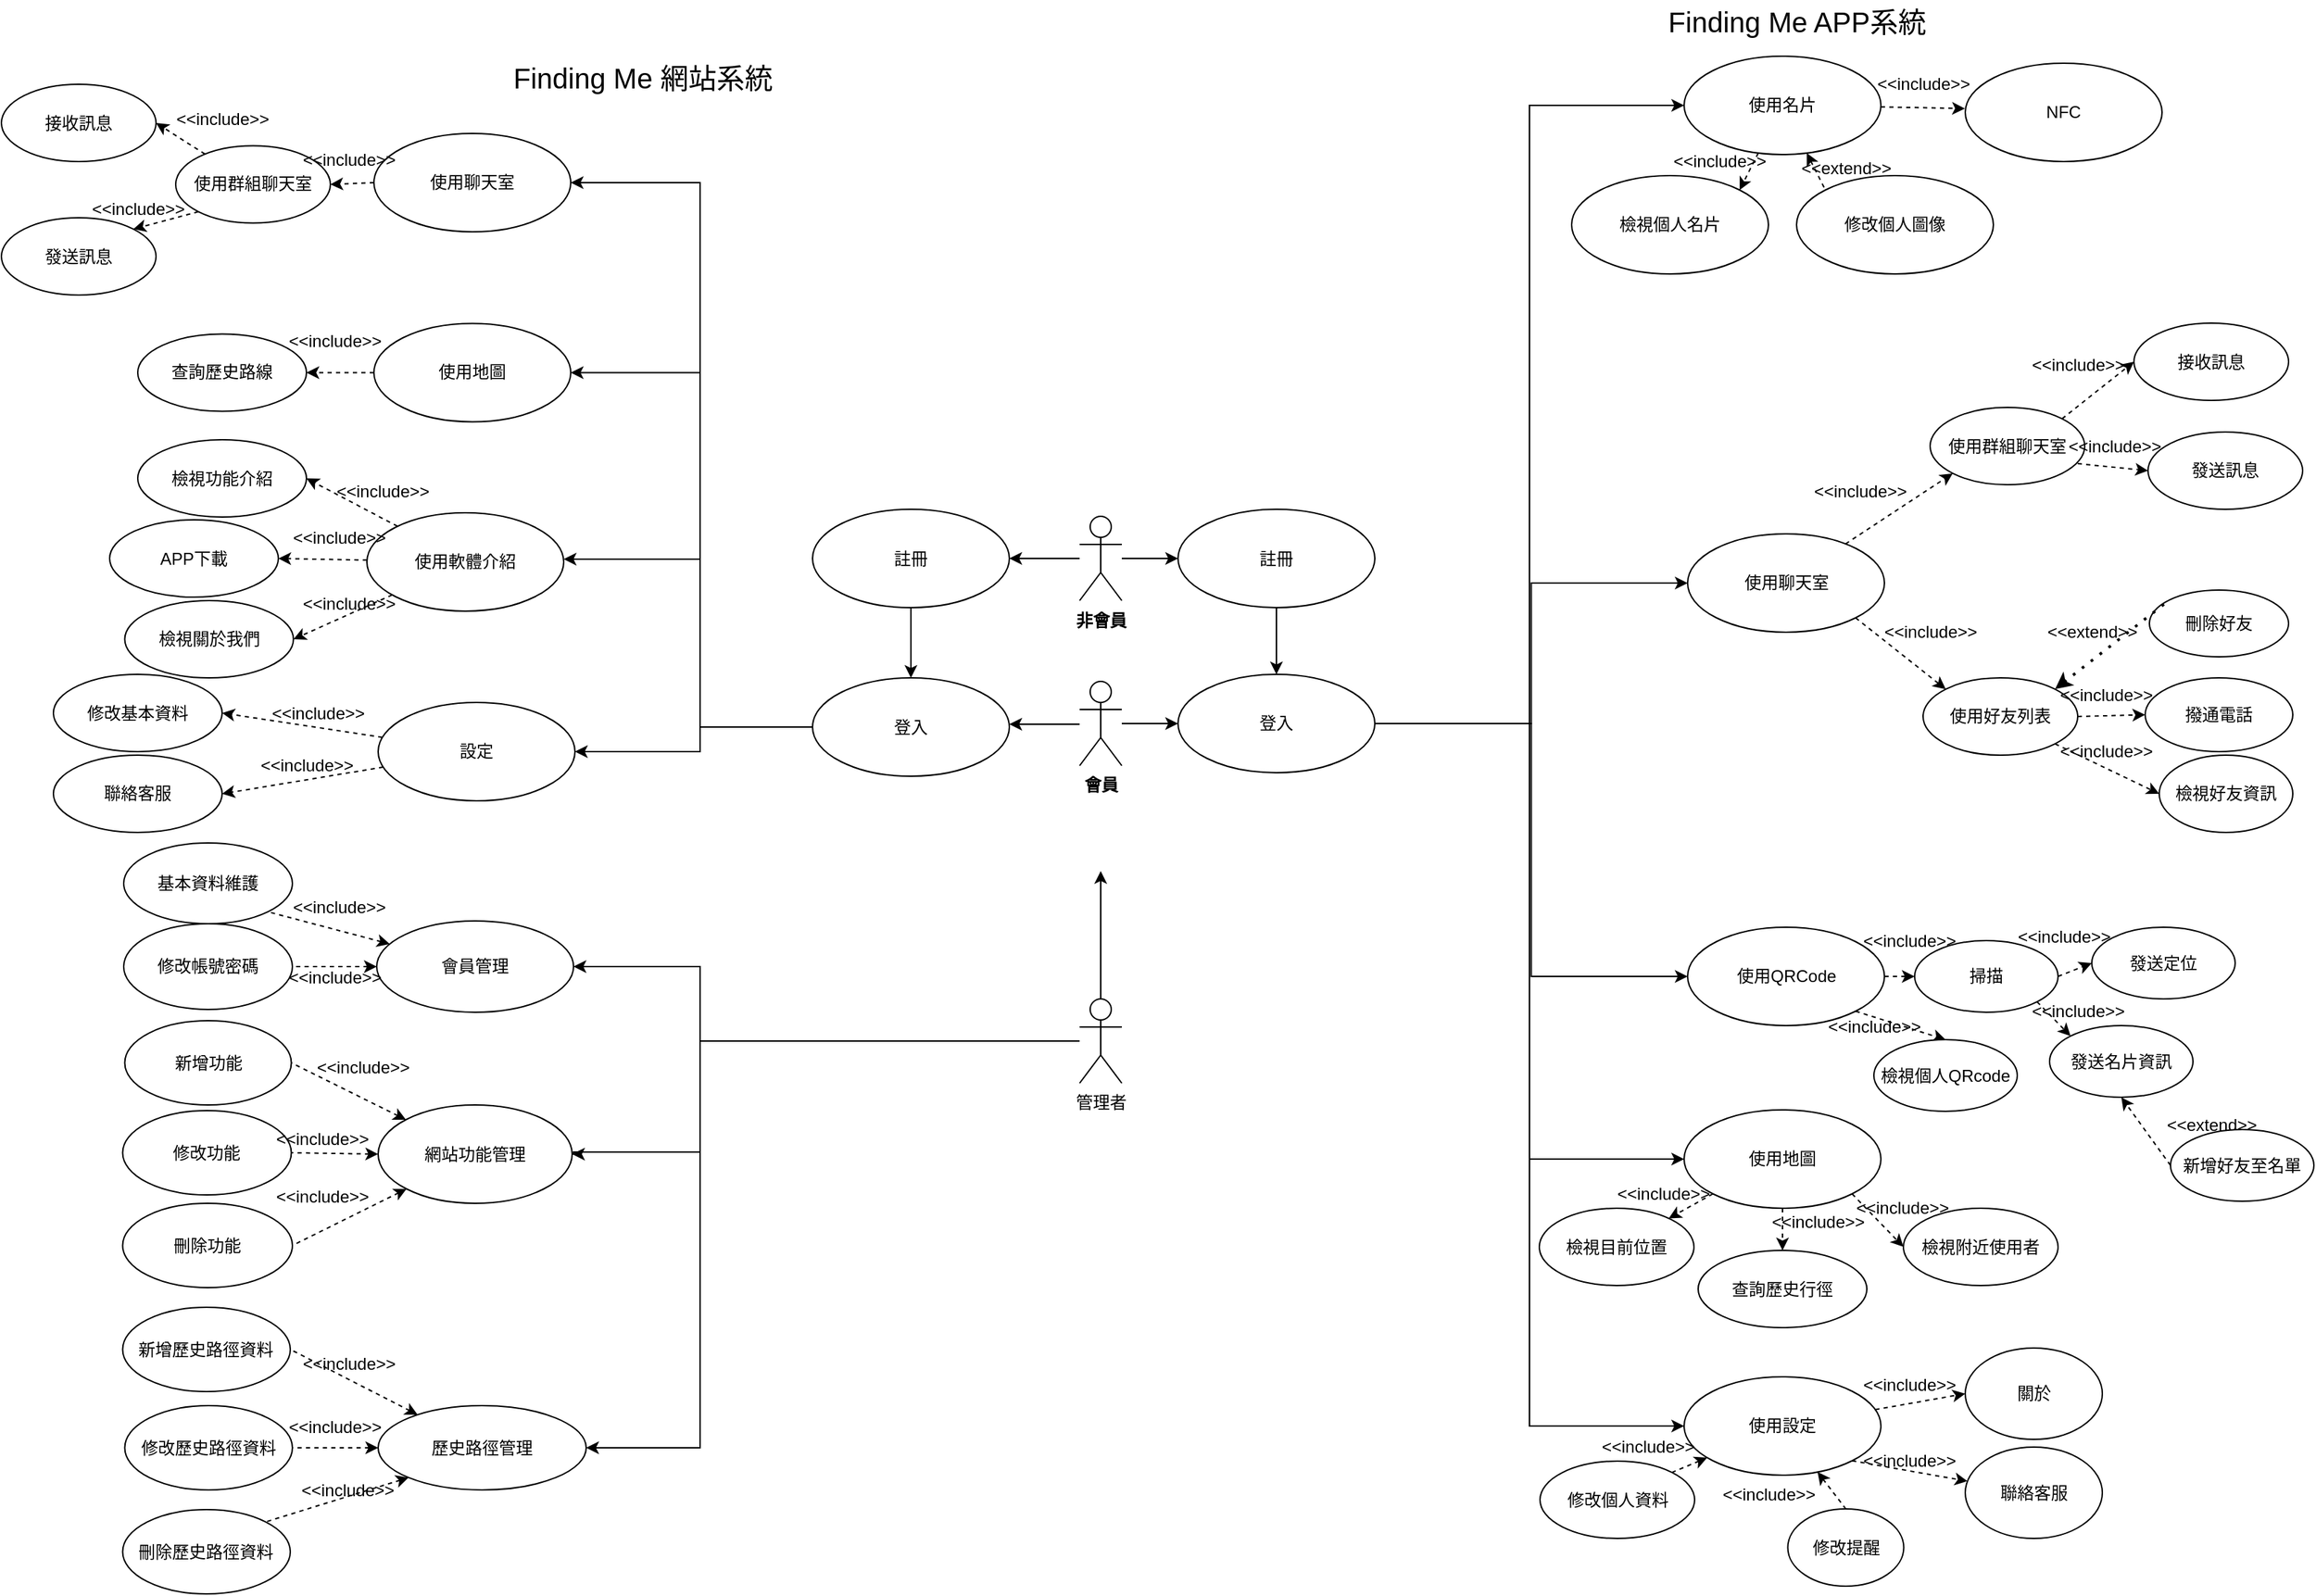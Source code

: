 <mxfile version="15.9.6" type="github" pages="3">
  <diagram id="3pQnXrzSG3vX-jDDkCfl" name="使用個案圖">
    <mxGraphModel dx="3422" dy="1340" grid="1" gridSize="10" guides="1" tooltips="1" connect="1" arrows="1" fold="1" page="1" pageScale="1" pageWidth="827" pageHeight="1169" math="0" shadow="0">
      <root>
        <mxCell id="0" />
        <mxCell id="1" parent="0" />
        <mxCell id="MmpGkMe2nX216u95FJ8I-1" value="註冊" style="ellipse;whiteSpace=wrap;html=1;fillColor=default;strokeColor=default;fontColor=default;" parent="1" vertex="1">
          <mxGeometry x="10" y="382.5" width="140" height="70" as="geometry" />
        </mxCell>
        <mxCell id="_9rkQAgJzxw9d2bGMF5m-47" style="edgeStyle=orthogonalEdgeStyle;rounded=0;orthogonalLoop=1;jettySize=auto;html=1;entryX=0;entryY=0.5;entryDx=0;entryDy=0;labelBackgroundColor=default;fontColor=default;endArrow=classic;endFill=1;strokeColor=default;exitX=1;exitY=0.5;exitDx=0;exitDy=0;" parent="1" source="_9rkQAgJzxw9d2bGMF5m-7" target="_9rkQAgJzxw9d2bGMF5m-11" edge="1">
          <mxGeometry relative="1" as="geometry">
            <mxPoint x="220" y="560" as="sourcePoint" />
          </mxGeometry>
        </mxCell>
        <mxCell id="_9rkQAgJzxw9d2bGMF5m-49" style="edgeStyle=orthogonalEdgeStyle;rounded=0;orthogonalLoop=1;jettySize=auto;html=1;entryX=0;entryY=0.5;entryDx=0;entryDy=0;labelBackgroundColor=default;fontColor=default;endArrow=classic;endFill=1;strokeColor=default;exitX=1;exitY=0.5;exitDx=0;exitDy=0;" parent="1" source="_9rkQAgJzxw9d2bGMF5m-7" target="_9rkQAgJzxw9d2bGMF5m-17" edge="1">
          <mxGeometry relative="1" as="geometry">
            <mxPoint x="220" y="600" as="sourcePoint" />
          </mxGeometry>
        </mxCell>
        <mxCell id="_9rkQAgJzxw9d2bGMF5m-52" style="edgeStyle=orthogonalEdgeStyle;rounded=0;orthogonalLoop=1;jettySize=auto;html=1;entryX=0;entryY=0.5;entryDx=0;entryDy=0;labelBackgroundColor=default;fontColor=default;endArrow=classic;endFill=1;strokeColor=default;exitX=1;exitY=0.5;exitDx=0;exitDy=0;" parent="1" source="_9rkQAgJzxw9d2bGMF5m-7" target="_9rkQAgJzxw9d2bGMF5m-20" edge="1">
          <mxGeometry relative="1" as="geometry">
            <mxPoint x="220" y="630" as="sourcePoint" />
          </mxGeometry>
        </mxCell>
        <mxCell id="_9rkQAgJzxw9d2bGMF5m-54" style="edgeStyle=orthogonalEdgeStyle;rounded=0;orthogonalLoop=1;jettySize=auto;html=1;entryX=0;entryY=0.5;entryDx=0;entryDy=0;labelBackgroundColor=default;fontColor=default;endArrow=classic;endFill=1;strokeColor=default;exitX=1;exitY=0.5;exitDx=0;exitDy=0;" parent="1" source="_9rkQAgJzxw9d2bGMF5m-7" target="_9rkQAgJzxw9d2bGMF5m-53" edge="1">
          <mxGeometry relative="1" as="geometry">
            <mxPoint x="240" y="620" as="sourcePoint" />
          </mxGeometry>
        </mxCell>
        <mxCell id="_9rkQAgJzxw9d2bGMF5m-109" style="edgeStyle=orthogonalEdgeStyle;rounded=0;orthogonalLoop=1;jettySize=auto;html=1;entryX=0;entryY=0.5;entryDx=0;entryDy=0;labelBackgroundColor=default;fontColor=default;endArrow=classic;endFill=1;strokeColor=default;exitX=1;exitY=0.5;exitDx=0;exitDy=0;" parent="1" source="_9rkQAgJzxw9d2bGMF5m-7" target="_9rkQAgJzxw9d2bGMF5m-15" edge="1">
          <mxGeometry relative="1" as="geometry">
            <mxPoint x="180" y="690" as="sourcePoint" />
          </mxGeometry>
        </mxCell>
        <mxCell id="_9rkQAgJzxw9d2bGMF5m-7" value="登入" style="ellipse;whiteSpace=wrap;html=1;fillColor=default;strokeColor=default;fontColor=default;" parent="1" vertex="1">
          <mxGeometry x="10" y="500" width="140" height="70" as="geometry" />
        </mxCell>
        <mxCell id="H_IyGiRTWz5XfIYFhY-K-18" style="edgeStyle=orthogonalEdgeStyle;rounded=0;orthogonalLoop=1;jettySize=auto;html=1;entryX=1;entryY=0.5;entryDx=0;entryDy=0;startArrow=none;startFill=0;endArrow=classic;endFill=1;" parent="1" source="_9rkQAgJzxw9d2bGMF5m-10" target="9a65-50WkR01cHYGv2n2-56" edge="1">
          <mxGeometry relative="1" as="geometry">
            <Array as="points">
              <mxPoint x="-330" y="761" />
              <mxPoint x="-330" y="708" />
            </Array>
          </mxGeometry>
        </mxCell>
        <mxCell id="H_IyGiRTWz5XfIYFhY-K-20" style="edgeStyle=orthogonalEdgeStyle;rounded=0;orthogonalLoop=1;jettySize=auto;html=1;entryX=1;entryY=0.5;entryDx=0;entryDy=0;startArrow=none;startFill=0;endArrow=classic;endFill=1;" parent="1" source="_9rkQAgJzxw9d2bGMF5m-10" target="9a65-50WkR01cHYGv2n2-74" edge="1">
          <mxGeometry relative="1" as="geometry">
            <Array as="points">
              <mxPoint x="-330" y="761" />
              <mxPoint x="-330" y="1051" />
            </Array>
          </mxGeometry>
        </mxCell>
        <mxCell id="H_IyGiRTWz5XfIYFhY-K-26" style="edgeStyle=orthogonalEdgeStyle;rounded=0;orthogonalLoop=1;jettySize=auto;html=1;startArrow=none;startFill=0;endArrow=classic;endFill=1;entryX=1;entryY=0.5;entryDx=0;entryDy=0;" parent="1" source="_9rkQAgJzxw9d2bGMF5m-10" edge="1" target="9a65-50WkR01cHYGv2n2-73">
          <mxGeometry relative="1" as="geometry">
            <mxPoint x="-420" y="792" as="targetPoint" />
            <Array as="points">
              <mxPoint x="-330" y="761" />
              <mxPoint x="-330" y="840" />
              <mxPoint x="-420" y="840" />
            </Array>
          </mxGeometry>
        </mxCell>
        <mxCell id="_9rkQAgJzxw9d2bGMF5m-10" value="管理者" style="shape=umlActor;verticalLabelPosition=bottom;verticalAlign=top;html=1;fillColor=default;strokeColor=default;fontColor=default;" parent="1" vertex="1">
          <mxGeometry x="-60" y="731" width="30" height="60" as="geometry" />
        </mxCell>
        <mxCell id="_9rkQAgJzxw9d2bGMF5m-71" style="rounded=0;orthogonalLoop=1;jettySize=auto;html=1;entryX=0;entryY=0;entryDx=0;entryDy=0;labelBackgroundColor=default;fontColor=default;endArrow=none;endFill=0;strokeColor=default;dashed=1;startArrow=classic;startFill=1;" parent="1" source="_9rkQAgJzxw9d2bGMF5m-11" target="_9rkQAgJzxw9d2bGMF5m-70" edge="1">
          <mxGeometry relative="1" as="geometry" />
        </mxCell>
        <mxCell id="_9rkQAgJzxw9d2bGMF5m-72" style="edgeStyle=none;rounded=0;orthogonalLoop=1;jettySize=auto;html=1;entryX=1;entryY=0;entryDx=0;entryDy=0;dashed=1;labelBackgroundColor=default;fontColor=default;endArrow=classic;endFill=1;strokeColor=default;" parent="1" source="_9rkQAgJzxw9d2bGMF5m-11" target="qjlS9ZGiiNj2tbBW9i7h-8" edge="1">
          <mxGeometry relative="1" as="geometry">
            <mxPoint x="419.497" y="155.251" as="targetPoint" />
          </mxGeometry>
        </mxCell>
        <mxCell id="_9rkQAgJzxw9d2bGMF5m-11" value="使用名片" style="ellipse;whiteSpace=wrap;html=1;fillColor=default;strokeColor=default;fontColor=default;" parent="1" vertex="1">
          <mxGeometry x="370" y="60" width="140" height="70" as="geometry" />
        </mxCell>
        <mxCell id="_9rkQAgJzxw9d2bGMF5m-12" value="&lt;div&gt;發送定位&lt;/div&gt;" style="ellipse;whiteSpace=wrap;html=1;fillColor=default;strokeColor=default;fontColor=default;" parent="1" vertex="1">
          <mxGeometry x="660" y="680" width="102" height="51" as="geometry" />
        </mxCell>
        <mxCell id="_9rkQAgJzxw9d2bGMF5m-106" style="edgeStyle=none;rounded=0;orthogonalLoop=1;jettySize=auto;html=1;entryX=0;entryY=0;entryDx=0;entryDy=0;labelBackgroundColor=default;fontColor=default;endArrow=classic;endFill=1;strokeColor=default;startArrow=none;startFill=0;exitX=1;exitY=1;exitDx=0;exitDy=0;dashed=1;" parent="1" source="Yg3sR1QcOjQ_2hsuShEI-20" target="_9rkQAgJzxw9d2bGMF5m-103" edge="1">
          <mxGeometry relative="1" as="geometry" />
        </mxCell>
        <mxCell id="_9rkQAgJzxw9d2bGMF5m-107" style="edgeStyle=none;rounded=0;orthogonalLoop=1;jettySize=auto;html=1;entryX=0;entryY=0.5;entryDx=0;entryDy=0;labelBackgroundColor=default;fontColor=default;endArrow=classic;endFill=1;strokeColor=default;startArrow=none;startFill=0;exitX=1;exitY=0.5;exitDx=0;exitDy=0;dashed=1;" parent="1" source="Yg3sR1QcOjQ_2hsuShEI-20" target="_9rkQAgJzxw9d2bGMF5m-12" edge="1">
          <mxGeometry relative="1" as="geometry" />
        </mxCell>
        <mxCell id="Yg3sR1QcOjQ_2hsuShEI-21" style="rounded=0;orthogonalLoop=1;jettySize=auto;html=1;entryX=0;entryY=0.5;entryDx=0;entryDy=0;startArrow=none;startFill=0;endArrow=classic;endFill=1;dashed=1;" parent="1" source="_9rkQAgJzxw9d2bGMF5m-15" target="Yg3sR1QcOjQ_2hsuShEI-20" edge="1">
          <mxGeometry relative="1" as="geometry" />
        </mxCell>
        <mxCell id="_9rkQAgJzxw9d2bGMF5m-15" value="使用QRCode" style="ellipse;whiteSpace=wrap;html=1;fillColor=default;strokeColor=default;fontColor=default;" parent="1" vertex="1">
          <mxGeometry x="372.5" y="680" width="140" height="70" as="geometry" />
        </mxCell>
        <mxCell id="_9rkQAgJzxw9d2bGMF5m-18" value="&lt;div&gt;檢視目前位置&lt;/div&gt;" style="ellipse;whiteSpace=wrap;html=1;fillColor=default;strokeColor=default;fontColor=default;" parent="1" vertex="1">
          <mxGeometry x="267" y="880" width="110" height="55" as="geometry" />
        </mxCell>
        <mxCell id="_9rkQAgJzxw9d2bGMF5m-19" value="查詢歷史行徑" style="ellipse;whiteSpace=wrap;html=1;fillColor=default;strokeColor=default;fontColor=default;" parent="1" vertex="1">
          <mxGeometry x="380" y="910" width="120" height="55" as="geometry" />
        </mxCell>
        <mxCell id="_9rkQAgJzxw9d2bGMF5m-20" value="&lt;div&gt;使用地圖&lt;/div&gt;" style="ellipse;whiteSpace=wrap;html=1;fillColor=default;strokeColor=default;fontColor=default;" parent="1" vertex="1">
          <mxGeometry x="370" y="810" width="140" height="70" as="geometry" />
        </mxCell>
        <mxCell id="_9rkQAgJzxw9d2bGMF5m-32" value="" style="endArrow=classic;html=1;rounded=0;dashed=1;labelBackgroundColor=default;fontColor=default;strokeColor=default;exitX=0;exitY=1;exitDx=0;exitDy=0;" parent="1" source="_9rkQAgJzxw9d2bGMF5m-20" target="_9rkQAgJzxw9d2bGMF5m-18" edge="1">
          <mxGeometry width="50" height="50" relative="1" as="geometry">
            <mxPoint x="500" y="730" as="sourcePoint" />
            <mxPoint x="570" y="730" as="targetPoint" />
          </mxGeometry>
        </mxCell>
        <mxCell id="_9rkQAgJzxw9d2bGMF5m-33" value="" style="endArrow=classic;html=1;rounded=0;dashed=1;labelBackgroundColor=default;fontColor=default;strokeColor=default;exitX=0.5;exitY=1;exitDx=0;exitDy=0;" parent="1" source="_9rkQAgJzxw9d2bGMF5m-20" target="_9rkQAgJzxw9d2bGMF5m-19" edge="1">
          <mxGeometry width="50" height="50" relative="1" as="geometry">
            <mxPoint x="502.72" y="780.0" as="sourcePoint" />
            <mxPoint x="580" y="739.6" as="targetPoint" />
          </mxGeometry>
        </mxCell>
        <mxCell id="_9rkQAgJzxw9d2bGMF5m-34" value="檢視附近使用者" style="ellipse;whiteSpace=wrap;html=1;fillColor=default;strokeColor=default;fontColor=default;" parent="1" vertex="1">
          <mxGeometry x="526" y="880" width="110" height="55" as="geometry" />
        </mxCell>
        <mxCell id="_9rkQAgJzxw9d2bGMF5m-37" value="&amp;lt;&amp;lt;include&amp;gt;&amp;gt;" style="text;html=1;align=center;verticalAlign=middle;resizable=0;points=[];autosize=1;strokeColor=none;fillColor=none;fontColor=default;" parent="1" vertex="1">
          <mxGeometry x="315" y="860" width="80" height="20" as="geometry" />
        </mxCell>
        <mxCell id="_9rkQAgJzxw9d2bGMF5m-38" value="&amp;lt;&amp;lt;include&amp;gt;&amp;gt;" style="text;html=1;align=center;verticalAlign=middle;resizable=0;points=[];autosize=1;strokeColor=none;fillColor=none;fontColor=default;" parent="1" vertex="1">
          <mxGeometry x="425" y="880" width="80" height="20" as="geometry" />
        </mxCell>
        <mxCell id="_9rkQAgJzxw9d2bGMF5m-41" value="&amp;lt;&amp;lt;include&amp;gt;&amp;gt;" style="text;html=1;align=center;verticalAlign=middle;resizable=0;points=[];autosize=1;strokeColor=none;fillColor=none;fontColor=default;" parent="1" vertex="1">
          <mxGeometry x="485" y="870" width="80" height="20" as="geometry" />
        </mxCell>
        <mxCell id="_9rkQAgJzxw9d2bGMF5m-43" value="" style="endArrow=classic;html=1;rounded=0;dashed=1;labelBackgroundColor=default;fontColor=default;strokeColor=default;entryX=0;entryY=0.5;entryDx=0;entryDy=0;exitX=1;exitY=1;exitDx=0;exitDy=0;" parent="1" source="_9rkQAgJzxw9d2bGMF5m-20" target="_9rkQAgJzxw9d2bGMF5m-34" edge="1">
          <mxGeometry width="50" height="50" relative="1" as="geometry">
            <mxPoint x="520" y="545" as="sourcePoint" />
            <mxPoint x="590" y="545" as="targetPoint" />
          </mxGeometry>
        </mxCell>
        <mxCell id="_9rkQAgJzxw9d2bGMF5m-91" style="edgeStyle=none;rounded=0;orthogonalLoop=1;jettySize=auto;html=1;entryX=0.5;entryY=0;entryDx=0;entryDy=0;dashed=1;labelBackgroundColor=default;fontColor=default;endArrow=none;endFill=0;strokeColor=default;startArrow=classic;startFill=1;" parent="1" source="_9rkQAgJzxw9d2bGMF5m-53" target="_9rkQAgJzxw9d2bGMF5m-89" edge="1">
          <mxGeometry relative="1" as="geometry" />
        </mxCell>
        <mxCell id="_9rkQAgJzxw9d2bGMF5m-92" style="edgeStyle=none;rounded=0;orthogonalLoop=1;jettySize=auto;html=1;entryX=1;entryY=0;entryDx=0;entryDy=0;dashed=1;labelBackgroundColor=default;fontColor=default;endArrow=none;endFill=0;strokeColor=default;startArrow=classic;startFill=1;" parent="1" source="_9rkQAgJzxw9d2bGMF5m-53" target="qjlS9ZGiiNj2tbBW9i7h-3" edge="1">
          <mxGeometry relative="1" as="geometry">
            <mxPoint x="352.426" y="1071.716" as="targetPoint" />
          </mxGeometry>
        </mxCell>
        <mxCell id="9Vf7l8SBi7Rdva_ituzW-2" style="rounded=0;orthogonalLoop=1;jettySize=auto;html=1;entryX=0;entryY=0.5;entryDx=0;entryDy=0;dashed=1;" edge="1" parent="1" source="_9rkQAgJzxw9d2bGMF5m-53" target="9Vf7l8SBi7Rdva_ituzW-1">
          <mxGeometry relative="1" as="geometry" />
        </mxCell>
        <mxCell id="_9rkQAgJzxw9d2bGMF5m-53" value="使用設定" style="ellipse;whiteSpace=wrap;html=1;fillColor=default;strokeColor=default;fontColor=default;" parent="1" vertex="1">
          <mxGeometry x="370" y="1000" width="140" height="70" as="geometry" />
        </mxCell>
        <mxCell id="_9rkQAgJzxw9d2bGMF5m-70" value="修改個人圖像" style="ellipse;whiteSpace=wrap;html=1;fillColor=default;strokeColor=default;fontColor=default;" parent="1" vertex="1">
          <mxGeometry x="450" y="145" width="140" height="70" as="geometry" />
        </mxCell>
        <mxCell id="_9rkQAgJzxw9d2bGMF5m-74" value="&amp;lt;&amp;lt;extend&amp;gt;&amp;gt;" style="text;html=1;align=center;verticalAlign=middle;resizable=0;points=[];autosize=1;strokeColor=none;fillColor=none;fontColor=default;" parent="1" vertex="1">
          <mxGeometry x="445" y="130" width="80" height="20" as="geometry" />
        </mxCell>
        <mxCell id="_9rkQAgJzxw9d2bGMF5m-75" value="&amp;lt;&amp;lt;include&amp;gt;&amp;gt;" style="text;html=1;align=center;verticalAlign=middle;resizable=0;points=[];autosize=1;strokeColor=none;fillColor=none;fontColor=default;" parent="1" vertex="1">
          <mxGeometry x="355" y="125" width="80" height="20" as="geometry" />
        </mxCell>
        <mxCell id="_9rkQAgJzxw9d2bGMF5m-89" value="修改提醒" style="ellipse;whiteSpace=wrap;html=1;fontColor=default;strokeColor=default;fillColor=default;" parent="1" vertex="1">
          <mxGeometry x="443.75" y="1094" width="82.5" height="55" as="geometry" />
        </mxCell>
        <mxCell id="_9rkQAgJzxw9d2bGMF5m-103" value="&lt;div&gt;發送名片資訊&lt;/div&gt;" style="ellipse;whiteSpace=wrap;html=1;fillColor=default;strokeColor=default;fontColor=default;" parent="1" vertex="1">
          <mxGeometry x="629.99" y="750" width="102" height="51" as="geometry" />
        </mxCell>
        <mxCell id="_9rkQAgJzxw9d2bGMF5m-108" value="&amp;lt;&amp;lt;extend&amp;gt;&amp;gt;" style="text;html=1;align=center;verticalAlign=middle;resizable=0;points=[];autosize=1;strokeColor=none;fillColor=none;fontColor=default;" parent="1" vertex="1">
          <mxGeometry x="705" y="811" width="80" height="20" as="geometry" />
        </mxCell>
        <mxCell id="qjlS9ZGiiNj2tbBW9i7h-3" value="修改個人資料" style="ellipse;whiteSpace=wrap;html=1;fillColor=default;strokeColor=default;fontColor=default;" parent="1" vertex="1">
          <mxGeometry x="267.5" y="1060" width="110" height="55" as="geometry" />
        </mxCell>
        <mxCell id="qjlS9ZGiiNj2tbBW9i7h-4" style="edgeStyle=none;rounded=0;orthogonalLoop=1;jettySize=auto;html=1;dashed=1;labelBackgroundColor=default;fontColor=default;endArrow=classic;endFill=1;strokeColor=default;exitX=1;exitY=1;exitDx=0;exitDy=0;" parent="1" source="_9rkQAgJzxw9d2bGMF5m-53" target="qjlS9ZGiiNj2tbBW9i7h-5" edge="1">
          <mxGeometry relative="1" as="geometry">
            <mxPoint x="509.997" y="1029.749" as="sourcePoint" />
          </mxGeometry>
        </mxCell>
        <mxCell id="qjlS9ZGiiNj2tbBW9i7h-5" value="&lt;div&gt;聯絡客服&lt;/div&gt;" style="ellipse;whiteSpace=wrap;html=1;fontColor=default;strokeColor=default;fillColor=default;" parent="1" vertex="1">
          <mxGeometry x="570" y="1050" width="97.5" height="65" as="geometry" />
        </mxCell>
        <mxCell id="qjlS9ZGiiNj2tbBW9i7h-8" value="檢視個人名片" style="ellipse;whiteSpace=wrap;html=1;fillColor=default;strokeColor=default;fontColor=default;" parent="1" vertex="1">
          <mxGeometry x="290" y="145" width="140" height="70" as="geometry" />
        </mxCell>
        <mxCell id="_9rkQAgJzxw9d2bGMF5m-100" value="撥通電話" style="ellipse;whiteSpace=wrap;html=1;fillColor=default;strokeColor=default;fontColor=default;" parent="1" vertex="1">
          <mxGeometry x="697.99" y="502.5" width="105" height="52.5" as="geometry" />
        </mxCell>
        <mxCell id="_9rkQAgJzxw9d2bGMF5m-101" style="edgeStyle=none;rounded=0;orthogonalLoop=1;jettySize=auto;html=1;entryX=0;entryY=0.5;entryDx=0;entryDy=0;dashed=1;labelBackgroundColor=default;fontColor=default;endArrow=classic;endFill=1;strokeColor=default;exitX=1;exitY=0.5;exitDx=0;exitDy=0;" parent="1" source="_9rkQAgJzxw9d2bGMF5m-21" target="_9rkQAgJzxw9d2bGMF5m-100" edge="1">
          <mxGeometry x="400" y="480" as="geometry">
            <mxPoint x="555" y="550" as="sourcePoint" />
          </mxGeometry>
        </mxCell>
        <mxCell id="qjlS9ZGiiNj2tbBW9i7h-28" value="" style="edgeStyle=orthogonalEdgeStyle;rounded=0;orthogonalLoop=1;jettySize=auto;html=1;dashed=1;startArrow=none;startFill=0;endArrow=classic;endFill=1;" parent="1" edge="1">
          <mxGeometry relative="1" as="geometry">
            <mxPoint x="482.524" y="245" as="sourcePoint" />
          </mxGeometry>
        </mxCell>
        <mxCell id="_9rkQAgJzxw9d2bGMF5m-17" value="使用聊天室" style="ellipse;whiteSpace=wrap;html=1;fillColor=default;strokeColor=default;fontColor=default;" parent="1" vertex="1">
          <mxGeometry x="372.5" y="400" width="140" height="70" as="geometry" />
        </mxCell>
        <mxCell id="_9rkQAgJzxw9d2bGMF5m-21" value="使用好友列表" style="ellipse;whiteSpace=wrap;html=1;fillColor=default;strokeColor=default;fontColor=default;" parent="1" vertex="1">
          <mxGeometry x="540" y="502.5" width="110" height="55" as="geometry" />
        </mxCell>
        <mxCell id="_9rkQAgJzxw9d2bGMF5m-22" value="使用群組聊天室" style="ellipse;whiteSpace=wrap;html=1;fillColor=default;strokeColor=default;fontColor=default;" parent="1" vertex="1">
          <mxGeometry x="545" y="310" width="110" height="55" as="geometry" />
        </mxCell>
        <mxCell id="_9rkQAgJzxw9d2bGMF5m-27" value="&amp;lt;&amp;lt;include&amp;gt;&amp;gt;" style="text;html=1;align=center;verticalAlign=middle;resizable=0;points=[];autosize=1;strokeColor=none;fillColor=none;fontColor=default;" parent="1" vertex="1">
          <mxGeometry x="455" y="360" width="80" height="20" as="geometry" />
        </mxCell>
        <mxCell id="_9rkQAgJzxw9d2bGMF5m-93" value="&amp;lt;&amp;lt;include&amp;gt;&amp;gt;" style="text;html=1;align=center;verticalAlign=middle;resizable=0;points=[];autosize=1;strokeColor=none;fillColor=none;fontColor=default;" parent="1" vertex="1">
          <mxGeometry x="610" y="270" width="80" height="20" as="geometry" />
        </mxCell>
        <mxCell id="_9rkQAgJzxw9d2bGMF5m-24" value="" style="endArrow=classic;html=1;rounded=0;labelBackgroundColor=default;fontColor=default;strokeColor=default;entryX=0;entryY=0;entryDx=0;entryDy=0;exitX=1;exitY=1;exitDx=0;exitDy=0;dashed=1;endFill=1;startArrow=none;startFill=0;" parent="1" source="_9rkQAgJzxw9d2bGMF5m-17" target="_9rkQAgJzxw9d2bGMF5m-21" edge="1">
          <mxGeometry x="310" y="580" width="50" height="50" as="geometry">
            <mxPoint x="820" y="930" as="sourcePoint" />
            <mxPoint x="870" y="880" as="targetPoint" />
          </mxGeometry>
        </mxCell>
        <mxCell id="_9rkQAgJzxw9d2bGMF5m-25" value="" style="endArrow=classic;dashed=1;html=1;rounded=0;labelBackgroundColor=default;fontColor=default;strokeColor=default;entryX=0;entryY=1;entryDx=0;entryDy=0;endFill=1;startArrow=none;startFill=0;" parent="1" source="_9rkQAgJzxw9d2bGMF5m-17" target="_9rkQAgJzxw9d2bGMF5m-22" edge="1">
          <mxGeometry x="310" y="580" width="50" height="50" as="geometry">
            <mxPoint x="800" y="1070" as="sourcePoint" />
            <mxPoint x="850" y="1020" as="targetPoint" />
          </mxGeometry>
        </mxCell>
        <mxCell id="qjlS9ZGiiNj2tbBW9i7h-24" value="" style="endArrow=classic;html=1;rounded=0;exitX=0.5;exitY=1;exitDx=0;exitDy=0;entryX=0.5;entryY=0;entryDx=0;entryDy=0;" parent="1" source="MmpGkMe2nX216u95FJ8I-1" target="_9rkQAgJzxw9d2bGMF5m-7" edge="1">
          <mxGeometry width="50" height="50" relative="1" as="geometry">
            <mxPoint x="570" y="131" as="sourcePoint" />
            <mxPoint x="620" y="81" as="targetPoint" />
          </mxGeometry>
        </mxCell>
        <mxCell id="qjlS9ZGiiNj2tbBW9i7h-25" value="&lt;div&gt;新增好友至名單&lt;/div&gt;" style="ellipse;whiteSpace=wrap;html=1;fillColor=default;strokeColor=default;fontColor=default;" parent="1" vertex="1">
          <mxGeometry x="716" y="824" width="102" height="51" as="geometry" />
        </mxCell>
        <mxCell id="qjlS9ZGiiNj2tbBW9i7h-26" value="" style="endArrow=classic;html=1;rounded=0;exitX=0;exitY=0.5;exitDx=0;exitDy=0;entryX=0.5;entryY=1;entryDx=0;entryDy=0;dashed=1;startArrow=none;startFill=0;endFill=1;" parent="1" source="qjlS9ZGiiNj2tbBW9i7h-25" target="_9rkQAgJzxw9d2bGMF5m-103" edge="1">
          <mxGeometry width="50" height="50" relative="1" as="geometry">
            <mxPoint x="530" y="885" as="sourcePoint" />
            <mxPoint x="580" y="835" as="targetPoint" />
          </mxGeometry>
        </mxCell>
        <mxCell id="qjlS9ZGiiNj2tbBW9i7h-29" value="&amp;lt;&amp;lt;include&amp;gt;&amp;gt;" style="text;html=1;align=center;verticalAlign=middle;resizable=0;points=[];autosize=1;strokeColor=none;fillColor=none;fontColor=default;" parent="1" vertex="1">
          <mxGeometry x="630" y="505" width="80" height="20" as="geometry" />
        </mxCell>
        <mxCell id="qjlS9ZGiiNj2tbBW9i7h-35" value="" style="endArrow=classic;html=1;rounded=0;labelBackgroundColor=default;fontColor=default;strokeColor=default;dashed=1;endFill=1;startArrow=none;startFill=0;entryX=0;entryY=0.5;entryDx=0;entryDy=0;" parent="1" target="Yg3sR1QcOjQ_2hsuShEI-16" edge="1">
          <mxGeometry x="340" y="610" width="50" height="50" as="geometry">
            <mxPoint x="650" y="350" as="sourcePoint" />
            <mxPoint x="496.109" y="748.055" as="targetPoint" />
          </mxGeometry>
        </mxCell>
        <mxCell id="qjlS9ZGiiNj2tbBW9i7h-36" value="" style="endArrow=classic;html=1;rounded=0;labelBackgroundColor=default;fontColor=default;strokeColor=default;exitX=1;exitY=0;exitDx=0;exitDy=0;dashed=1;endFill=1;startArrow=none;startFill=0;entryX=0;entryY=0.5;entryDx=0;entryDy=0;" parent="1" source="_9rkQAgJzxw9d2bGMF5m-22" target="Yg3sR1QcOjQ_2hsuShEI-17" edge="1">
          <mxGeometry x="330" y="600" width="50" height="50" as="geometry">
            <mxPoint x="385" y="720" as="sourcePoint" />
            <mxPoint x="385" y="740" as="targetPoint" />
          </mxGeometry>
        </mxCell>
        <mxCell id="qjlS9ZGiiNj2tbBW9i7h-37" value="&amp;lt;&amp;lt;include&amp;gt;&amp;gt;" style="text;html=1;align=center;verticalAlign=middle;resizable=0;points=[];autosize=1;strokeColor=none;fillColor=none;fontColor=default;" parent="1" vertex="1">
          <mxGeometry x="505" y="460" width="80" height="20" as="geometry" />
        </mxCell>
        <mxCell id="qjlS9ZGiiNj2tbBW9i7h-42" value="&amp;lt;&amp;lt;include&amp;gt;&amp;gt;" style="text;html=1;align=center;verticalAlign=middle;resizable=0;points=[];autosize=1;strokeColor=none;fillColor=none;fontColor=default;" parent="1" vertex="1">
          <mxGeometry x="636" y="327.5" width="80" height="20" as="geometry" />
        </mxCell>
        <mxCell id="qjlS9ZGiiNj2tbBW9i7h-43" value="&amp;lt;&amp;lt;include&amp;gt;&amp;gt;" style="text;html=1;align=center;verticalAlign=middle;resizable=0;points=[];autosize=1;strokeColor=none;fillColor=none;fontColor=default;" parent="1" vertex="1">
          <mxGeometry x="304" y="1040" width="80" height="20" as="geometry" />
        </mxCell>
        <mxCell id="qjlS9ZGiiNj2tbBW9i7h-44" value="&amp;lt;&amp;lt;include&amp;gt;&amp;gt;" style="text;html=1;align=center;verticalAlign=middle;resizable=0;points=[];autosize=1;strokeColor=none;fillColor=none;fontColor=default;" parent="1" vertex="1">
          <mxGeometry x="390" y="1074" width="80" height="20" as="geometry" />
        </mxCell>
        <mxCell id="qjlS9ZGiiNj2tbBW9i7h-46" value="&amp;lt;&amp;lt;include&amp;gt;&amp;gt;" style="text;html=1;align=center;verticalAlign=middle;resizable=0;points=[];autosize=1;strokeColor=none;fillColor=none;fontColor=default;" parent="1" vertex="1">
          <mxGeometry x="490" y="1050" width="80" height="20" as="geometry" />
        </mxCell>
        <mxCell id="qjlS9ZGiiNj2tbBW9i7h-54" style="edgeStyle=orthogonalEdgeStyle;rounded=0;orthogonalLoop=1;jettySize=auto;html=1;entryX=0;entryY=0.5;entryDx=0;entryDy=0;startArrow=none;startFill=0;endArrow=classic;endFill=1;" parent="1" source="qjlS9ZGiiNj2tbBW9i7h-52" target="MmpGkMe2nX216u95FJ8I-1" edge="1">
          <mxGeometry relative="1" as="geometry" />
        </mxCell>
        <mxCell id="qjlS9ZGiiNj2tbBW9i7h-52" value="&lt;div&gt;&lt;strong&gt;非會員&lt;/strong&gt;&lt;/div&gt;&lt;div&gt;&lt;strong&gt;&lt;/strong&gt;&lt;/div&gt;" style="shape=umlActor;verticalLabelPosition=bottom;verticalAlign=top;html=1;fillColor=default;strokeColor=default;fontColor=default;" parent="1" vertex="1">
          <mxGeometry x="-60" y="387.5" width="30" height="60" as="geometry" />
        </mxCell>
        <mxCell id="H_IyGiRTWz5XfIYFhY-K-16" style="edgeStyle=orthogonalEdgeStyle;rounded=0;orthogonalLoop=1;jettySize=auto;html=1;entryX=1;entryY=0.5;entryDx=0;entryDy=0;startArrow=none;startFill=0;endArrow=classic;endFill=1;" parent="1" edge="1">
          <mxGeometry relative="1" as="geometry">
            <mxPoint x="-60" y="535.513" as="sourcePoint" />
            <mxPoint x="-110" y="535.5" as="targetPoint" />
            <Array as="points">
              <mxPoint x="-85" y="536" />
            </Array>
          </mxGeometry>
        </mxCell>
        <mxCell id="H_IyGiRTWz5XfIYFhY-K-17" style="edgeStyle=orthogonalEdgeStyle;rounded=0;orthogonalLoop=1;jettySize=auto;html=1;entryX=0;entryY=0.5;entryDx=0;entryDy=0;startArrow=none;startFill=0;endArrow=classic;endFill=1;" parent="1" source="MmpGkMe2nX216u95FJ8I-4" target="_9rkQAgJzxw9d2bGMF5m-7" edge="1">
          <mxGeometry relative="1" as="geometry">
            <Array as="points">
              <mxPoint y="535" />
              <mxPoint y="535" />
            </Array>
          </mxGeometry>
        </mxCell>
        <mxCell id="MmpGkMe2nX216u95FJ8I-4" value="&lt;div&gt;&lt;strong&gt;會員&lt;/strong&gt;&lt;/div&gt;&lt;div&gt;&lt;strong&gt;&lt;/strong&gt;&lt;/div&gt;" style="shape=umlActor;verticalLabelPosition=bottom;verticalAlign=top;html=1;fillColor=default;strokeColor=default;fontColor=default;" parent="1" vertex="1">
          <mxGeometry x="-60" y="505" width="30" height="60" as="geometry" />
        </mxCell>
        <mxCell id="qjlS9ZGiiNj2tbBW9i7h-57" value="" style="edgeStyle=orthogonalEdgeStyle;rounded=0;orthogonalLoop=1;jettySize=auto;html=1;startArrow=none;startFill=0;endArrow=classic;endFill=1;" parent="1" source="_9rkQAgJzxw9d2bGMF5m-10" edge="1">
          <mxGeometry relative="1" as="geometry">
            <mxPoint x="-45" y="640" as="targetPoint" />
            <mxPoint x="-45" y="1220" as="sourcePoint" />
          </mxGeometry>
        </mxCell>
        <mxCell id="9a65-50WkR01cHYGv2n2-12" value="&lt;div&gt;Finding Me APP系統&lt;/div&gt;" style="text;html=1;align=center;verticalAlign=middle;resizable=0;points=[];autosize=1;strokeColor=none;fillColor=none;fontSize=20;" parent="1" vertex="1">
          <mxGeometry x="350" y="20" width="200" height="30" as="geometry" />
        </mxCell>
        <mxCell id="9a65-50WkR01cHYGv2n2-22" value="&amp;lt;&amp;lt;include&amp;gt;&amp;gt;" style="text;html=1;align=center;verticalAlign=middle;resizable=0;points=[];autosize=1;strokeColor=none;fillColor=none;fontColor=default;" parent="1" vertex="1">
          <mxGeometry x="-710" y="95" width="80" height="20" as="geometry" />
        </mxCell>
        <mxCell id="S_v8UxHa7E5mEk55tSrC-3" style="edgeStyle=none;rounded=0;orthogonalLoop=1;jettySize=auto;html=1;entryX=1;entryY=0.5;entryDx=0;entryDy=0;dashed=1;" edge="1" parent="1" source="9a65-50WkR01cHYGv2n2-38" target="9Vf7l8SBi7Rdva_ituzW-5">
          <mxGeometry relative="1" as="geometry" />
        </mxCell>
        <mxCell id="S_v8UxHa7E5mEk55tSrC-4" style="edgeStyle=none;rounded=0;orthogonalLoop=1;jettySize=auto;html=1;entryX=1;entryY=0.5;entryDx=0;entryDy=0;dashed=1;" edge="1" parent="1" source="9a65-50WkR01cHYGv2n2-38" target="S_v8UxHa7E5mEk55tSrC-1">
          <mxGeometry relative="1" as="geometry" />
        </mxCell>
        <mxCell id="9a65-50WkR01cHYGv2n2-38" value="設定" style="ellipse;whiteSpace=wrap;html=1;fillColor=default;strokeColor=default;fontColor=default;" parent="1" vertex="1">
          <mxGeometry x="-559" y="520" width="140" height="70" as="geometry" />
        </mxCell>
        <mxCell id="9a65-50WkR01cHYGv2n2-44" value="註冊" style="ellipse;whiteSpace=wrap;html=1;fillColor=default;strokeColor=default;fontColor=default;" parent="1" vertex="1">
          <mxGeometry x="-250" y="382.5" width="140" height="70" as="geometry" />
        </mxCell>
        <mxCell id="H_IyGiRTWz5XfIYFhY-K-13" style="edgeStyle=orthogonalEdgeStyle;rounded=0;orthogonalLoop=1;jettySize=auto;html=1;entryX=1;entryY=0.5;entryDx=0;entryDy=0;startArrow=none;startFill=0;endArrow=classic;endFill=1;exitX=0;exitY=0.5;exitDx=0;exitDy=0;" parent="1" edge="1" source="9a65-50WkR01cHYGv2n2-45">
          <mxGeometry relative="1" as="geometry">
            <mxPoint x="-270" y="450" as="sourcePoint" />
            <Array as="points">
              <mxPoint x="-330" y="537" />
              <mxPoint x="-330" y="418" />
            </Array>
            <mxPoint x="-427" y="418" as="targetPoint" />
          </mxGeometry>
        </mxCell>
        <mxCell id="H_IyGiRTWz5XfIYFhY-K-14" style="edgeStyle=orthogonalEdgeStyle;rounded=0;orthogonalLoop=1;jettySize=auto;html=1;entryX=1;entryY=0.5;entryDx=0;entryDy=0;startArrow=none;startFill=0;endArrow=classic;endFill=1;exitX=0;exitY=0.5;exitDx=0;exitDy=0;" parent="1" target="9a65-50WkR01cHYGv2n2-26" edge="1" source="9a65-50WkR01cHYGv2n2-45">
          <mxGeometry relative="1" as="geometry">
            <mxPoint x="-250.0" y="387.571" as="sourcePoint" />
            <Array as="points">
              <mxPoint x="-330" y="537" />
              <mxPoint x="-330" y="285" />
            </Array>
          </mxGeometry>
        </mxCell>
        <mxCell id="9a65-50WkR01cHYGv2n2-45" value="登入" style="ellipse;whiteSpace=wrap;html=1;fillColor=default;strokeColor=default;fontColor=default;" parent="1" vertex="1">
          <mxGeometry x="-250" y="502.5" width="140" height="70" as="geometry" />
        </mxCell>
        <mxCell id="9a65-50WkR01cHYGv2n2-46" value="" style="endArrow=classic;html=1;rounded=0;exitX=0.5;exitY=1;exitDx=0;exitDy=0;entryX=0.5;entryY=0;entryDx=0;entryDy=0;" parent="1" source="9a65-50WkR01cHYGv2n2-44" target="9a65-50WkR01cHYGv2n2-45" edge="1">
          <mxGeometry width="50" height="50" relative="1" as="geometry">
            <mxPoint x="310" y="-29" as="sourcePoint" />
            <mxPoint x="360" y="-79" as="targetPoint" />
          </mxGeometry>
        </mxCell>
        <mxCell id="9a65-50WkR01cHYGv2n2-47" style="edgeStyle=orthogonalEdgeStyle;rounded=0;orthogonalLoop=1;jettySize=auto;html=1;entryX=1;entryY=0.5;entryDx=0;entryDy=0;startArrow=none;startFill=0;endArrow=classic;endFill=1;" parent="1" source="qjlS9ZGiiNj2tbBW9i7h-52" target="9a65-50WkR01cHYGv2n2-44" edge="1">
          <mxGeometry relative="1" as="geometry">
            <mxPoint x="-120" y="649.999" as="sourcePoint" />
            <mxPoint x="-80.0" y="712.47" as="targetPoint" />
          </mxGeometry>
        </mxCell>
        <mxCell id="9a65-50WkR01cHYGv2n2-49" value="" style="endArrow=classic;html=1;rounded=0;fontSize=20;exitX=0;exitY=0.5;exitDx=0;exitDy=0;entryX=1;entryY=0.5;entryDx=0;entryDy=0;edgeStyle=orthogonalEdgeStyle;" parent="1" target="9a65-50WkR01cHYGv2n2-14" edge="1" source="9a65-50WkR01cHYGv2n2-45">
          <mxGeometry width="50" height="50" relative="1" as="geometry">
            <mxPoint x="-250.0" y="387.5" as="sourcePoint" />
            <mxPoint x="-290" y="340" as="targetPoint" />
            <Array as="points">
              <mxPoint x="-330" y="537" />
              <mxPoint x="-330" y="150" />
            </Array>
          </mxGeometry>
        </mxCell>
        <mxCell id="9a65-50WkR01cHYGv2n2-52" value="" style="endArrow=classic;html=1;rounded=0;fontSize=20;exitX=0;exitY=0.5;exitDx=0;exitDy=0;entryX=1;entryY=0.5;entryDx=0;entryDy=0;edgeStyle=orthogonalEdgeStyle;" parent="1" target="9a65-50WkR01cHYGv2n2-38" edge="1" source="9a65-50WkR01cHYGv2n2-45">
          <mxGeometry width="50" height="50" relative="1" as="geometry">
            <mxPoint x="-250.0" y="387.5" as="sourcePoint" />
            <mxPoint x="-290" y="560" as="targetPoint" />
            <Array as="points">
              <mxPoint x="-330" y="537" />
              <mxPoint x="-330" y="555" />
            </Array>
          </mxGeometry>
        </mxCell>
        <mxCell id="9a65-50WkR01cHYGv2n2-54" style="rounded=0;orthogonalLoop=1;jettySize=auto;html=1;entryX=1;entryY=1;entryDx=0;entryDy=0;labelBackgroundColor=default;fontColor=default;endArrow=none;endFill=0;strokeColor=default;dashed=1;startArrow=classic;startFill=1;" parent="1" source="9a65-50WkR01cHYGv2n2-56" target="9a65-50WkR01cHYGv2n2-58" edge="1">
          <mxGeometry relative="1" as="geometry" />
        </mxCell>
        <mxCell id="9a65-50WkR01cHYGv2n2-55" style="edgeStyle=none;rounded=0;orthogonalLoop=1;jettySize=auto;html=1;entryX=1;entryY=0.5;entryDx=0;entryDy=0;dashed=1;labelBackgroundColor=default;fontColor=default;endArrow=none;endFill=0;strokeColor=default;startArrow=classic;startFill=1;" parent="1" source="9a65-50WkR01cHYGv2n2-56" target="9a65-50WkR01cHYGv2n2-57" edge="1">
          <mxGeometry relative="1" as="geometry">
            <mxPoint x="-409.426" y="788.216" as="targetPoint" />
          </mxGeometry>
        </mxCell>
        <mxCell id="9a65-50WkR01cHYGv2n2-56" value="會員管理" style="ellipse;whiteSpace=wrap;html=1;fontColor=default;strokeColor=default;fillColor=default;" parent="1" vertex="1">
          <mxGeometry x="-560" y="675.5" width="140" height="65" as="geometry" />
        </mxCell>
        <mxCell id="9a65-50WkR01cHYGv2n2-57" value="修改帳號密碼" style="ellipse;whiteSpace=wrap;html=1;fontColor=default;strokeColor=default;fillColor=default;" parent="1" vertex="1">
          <mxGeometry x="-740" y="677.5" width="120" height="61" as="geometry" />
        </mxCell>
        <mxCell id="9a65-50WkR01cHYGv2n2-58" value="基本資料維護" style="ellipse;whiteSpace=wrap;html=1;fontColor=default;strokeColor=default;fillColor=default;" parent="1" vertex="1">
          <mxGeometry x="-740" y="620" width="120" height="57.5" as="geometry" />
        </mxCell>
        <mxCell id="9a65-50WkR01cHYGv2n2-59" value="&amp;lt;&amp;lt;include&amp;gt;&amp;gt;" style="text;html=1;align=center;verticalAlign=middle;resizable=0;points=[];autosize=1;strokeColor=none;fillColor=none;fontColor=default;" parent="1" vertex="1">
          <mxGeometry x="-630" y="705.5" width="80" height="20" as="geometry" />
        </mxCell>
        <mxCell id="9a65-50WkR01cHYGv2n2-60" value="&amp;lt;&amp;lt;include&amp;gt;&amp;gt;" style="text;html=1;align=center;verticalAlign=middle;resizable=0;points=[];autosize=1;strokeColor=none;fillColor=none;fontColor=default;" parent="1" vertex="1">
          <mxGeometry x="-627" y="655.5" width="80" height="20" as="geometry" />
        </mxCell>
        <mxCell id="9a65-50WkR01cHYGv2n2-63" value="&lt;div&gt;Finding Me 網站系統&lt;/div&gt;" style="text;html=1;align=center;verticalAlign=middle;resizable=0;points=[];autosize=1;strokeColor=none;fillColor=none;fontSize=20;" parent="1" vertex="1">
          <mxGeometry x="-471.12" y="60" width="200" height="30" as="geometry" />
        </mxCell>
        <mxCell id="9a65-50WkR01cHYGv2n2-73" value="網站功能管理" style="ellipse;whiteSpace=wrap;html=1;fontColor=default;strokeColor=default;fillColor=default;" parent="1" vertex="1">
          <mxGeometry x="-559" y="806.5" width="138" height="70" as="geometry" />
        </mxCell>
        <mxCell id="9a65-50WkR01cHYGv2n2-74" value="歷史路徑管理" style="ellipse;whiteSpace=wrap;html=1;fontColor=default;strokeColor=default;fillColor=default;" parent="1" vertex="1">
          <mxGeometry x="-559" y="1020.5" width="148" height="60" as="geometry" />
        </mxCell>
        <mxCell id="9a65-50WkR01cHYGv2n2-75" value="新增歷史路徑資料" style="ellipse;whiteSpace=wrap;html=1;" parent="1" vertex="1">
          <mxGeometry x="-740.75" y="950.5" width="119.25" height="60" as="geometry" />
        </mxCell>
        <mxCell id="9a65-50WkR01cHYGv2n2-76" value="修改歷史路徑資料" style="ellipse;whiteSpace=wrap;html=1;" parent="1" vertex="1">
          <mxGeometry x="-739.25" y="1020.5" width="119.25" height="60" as="geometry" />
        </mxCell>
        <mxCell id="9a65-50WkR01cHYGv2n2-77" value="刪除歷史路徑資料" style="ellipse;whiteSpace=wrap;html=1;" parent="1" vertex="1">
          <mxGeometry x="-740.75" y="1094.5" width="119.25" height="60" as="geometry" />
        </mxCell>
        <mxCell id="9a65-50WkR01cHYGv2n2-78" value="" style="endArrow=none;html=1;rounded=0;entryX=1;entryY=0.5;entryDx=0;entryDy=0;endFill=0;startArrow=classic;startFill=1;dashed=1;" parent="1" source="9a65-50WkR01cHYGv2n2-74" target="9a65-50WkR01cHYGv2n2-75" edge="1">
          <mxGeometry width="50" height="50" relative="1" as="geometry">
            <mxPoint x="-548" y="1070.5" as="sourcePoint" />
            <mxPoint x="-498" y="1020.5" as="targetPoint" />
          </mxGeometry>
        </mxCell>
        <mxCell id="9a65-50WkR01cHYGv2n2-79" value="" style="endArrow=none;html=1;rounded=0;entryX=1;entryY=0.5;entryDx=0;entryDy=0;exitX=0;exitY=0.5;exitDx=0;exitDy=0;endFill=0;startArrow=classic;startFill=1;dashed=1;" parent="1" source="9a65-50WkR01cHYGv2n2-74" target="9a65-50WkR01cHYGv2n2-76" edge="1">
          <mxGeometry width="50" height="50" relative="1" as="geometry">
            <mxPoint x="-520.426" y="1018.784" as="sourcePoint" />
            <mxPoint x="-487" y="1050.5" as="targetPoint" />
          </mxGeometry>
        </mxCell>
        <mxCell id="9a65-50WkR01cHYGv2n2-80" value="" style="endArrow=none;html=1;rounded=0;entryX=1;entryY=0;entryDx=0;entryDy=0;exitX=0;exitY=1;exitDx=0;exitDy=0;endFill=0;startArrow=classic;startFill=1;dashed=1;" parent="1" source="9a65-50WkR01cHYGv2n2-74" target="9a65-50WkR01cHYGv2n2-77" edge="1">
          <mxGeometry width="50" height="50" relative="1" as="geometry">
            <mxPoint x="-478" y="1030.5" as="sourcePoint" />
            <mxPoint x="-477" y="1070.5" as="targetPoint" />
          </mxGeometry>
        </mxCell>
        <mxCell id="9a65-50WkR01cHYGv2n2-81" value="&amp;lt;&amp;lt;include&amp;gt;&amp;gt;" style="text;html=1;align=center;verticalAlign=middle;resizable=0;points=[];autosize=1;strokeColor=none;fillColor=none;fontColor=default;" parent="1" vertex="1">
          <mxGeometry x="-620" y="980.5" width="80" height="20" as="geometry" />
        </mxCell>
        <mxCell id="9a65-50WkR01cHYGv2n2-82" value="&amp;lt;&amp;lt;include&amp;gt;&amp;gt;" style="text;html=1;align=center;verticalAlign=middle;resizable=0;points=[];autosize=1;strokeColor=none;fillColor=none;fontColor=default;" parent="1" vertex="1">
          <mxGeometry x="-630" y="1025.5" width="80" height="20" as="geometry" />
        </mxCell>
        <mxCell id="9a65-50WkR01cHYGv2n2-83" value="&amp;lt;&amp;lt;include&amp;gt;&amp;gt;" style="text;html=1;align=center;verticalAlign=middle;resizable=0;points=[];autosize=1;strokeColor=none;fillColor=none;fontColor=default;" parent="1" vertex="1">
          <mxGeometry x="-621.5" y="1070.5" width="80" height="20" as="geometry" />
        </mxCell>
        <mxCell id="9a65-50WkR01cHYGv2n2-84" value="新增功能" style="ellipse;whiteSpace=wrap;html=1;" parent="1" vertex="1">
          <mxGeometry x="-739.25" y="746.5" width="118.5" height="60" as="geometry" />
        </mxCell>
        <mxCell id="9a65-50WkR01cHYGv2n2-85" value="修改功能" style="ellipse;whiteSpace=wrap;html=1;" parent="1" vertex="1">
          <mxGeometry x="-740.75" y="810.5" width="120" height="60" as="geometry" />
        </mxCell>
        <mxCell id="9a65-50WkR01cHYGv2n2-86" value="刪除功能" style="ellipse;whiteSpace=wrap;html=1;" parent="1" vertex="1">
          <mxGeometry x="-740.75" y="876.5" width="120.75" height="60" as="geometry" />
        </mxCell>
        <mxCell id="9a65-50WkR01cHYGv2n2-87" value="" style="endArrow=none;html=1;rounded=0;entryX=1;entryY=0.5;entryDx=0;entryDy=0;endFill=0;startArrow=classic;startFill=1;dashed=1;" parent="1" source="9a65-50WkR01cHYGv2n2-73" target="9a65-50WkR01cHYGv2n2-84" edge="1">
          <mxGeometry width="50" height="50" relative="1" as="geometry">
            <mxPoint x="-535.426" y="868.784" as="sourcePoint" />
            <mxPoint x="-503" y="880.5" as="targetPoint" />
          </mxGeometry>
        </mxCell>
        <mxCell id="9a65-50WkR01cHYGv2n2-88" value="" style="endArrow=none;html=1;rounded=0;entryX=1;entryY=0.5;entryDx=0;entryDy=0;endFill=0;startArrow=classic;startFill=1;exitX=0;exitY=0.5;exitDx=0;exitDy=0;dashed=1;" parent="1" source="9a65-50WkR01cHYGv2n2-73" target="9a65-50WkR01cHYGv2n2-85" edge="1">
          <mxGeometry width="50" height="50" relative="1" as="geometry">
            <mxPoint x="-492" y="880.5" as="sourcePoint" />
            <mxPoint x="-550.18" y="899.287" as="targetPoint" />
          </mxGeometry>
        </mxCell>
        <mxCell id="9a65-50WkR01cHYGv2n2-89" value="" style="endArrow=none;html=1;rounded=0;entryX=1;entryY=0.5;entryDx=0;entryDy=0;exitX=0;exitY=1;exitDx=0;exitDy=0;endFill=0;startArrow=classic;startFill=1;dashed=1;" parent="1" source="9a65-50WkR01cHYGv2n2-73" target="9a65-50WkR01cHYGv2n2-86" edge="1">
          <mxGeometry width="50" height="50" relative="1" as="geometry">
            <mxPoint x="-450.574" y="868.784" as="sourcePoint" />
            <mxPoint x="-482" y="930.5" as="targetPoint" />
          </mxGeometry>
        </mxCell>
        <mxCell id="9a65-50WkR01cHYGv2n2-90" value="&amp;lt;&amp;lt;include&amp;gt;&amp;gt;" style="text;html=1;align=center;verticalAlign=middle;resizable=0;points=[];autosize=1;strokeColor=none;fillColor=none;fontColor=default;" parent="1" vertex="1">
          <mxGeometry x="-610" y="770" width="80" height="20" as="geometry" />
        </mxCell>
        <mxCell id="9a65-50WkR01cHYGv2n2-91" value="&amp;lt;&amp;lt;include&amp;gt;&amp;gt;" style="text;html=1;align=center;verticalAlign=middle;resizable=0;points=[];autosize=1;strokeColor=none;fillColor=none;fontColor=default;" parent="1" vertex="1">
          <mxGeometry x="-639" y="821" width="80" height="20" as="geometry" />
        </mxCell>
        <mxCell id="9a65-50WkR01cHYGv2n2-92" value="&amp;lt;&amp;lt;include&amp;gt;&amp;gt;" style="text;html=1;align=center;verticalAlign=middle;resizable=0;points=[];autosize=1;strokeColor=none;fillColor=none;fontColor=default;" parent="1" vertex="1">
          <mxGeometry x="-639" y="861.5" width="80" height="20" as="geometry" />
        </mxCell>
        <mxCell id="Yg3sR1QcOjQ_2hsuShEI-4" value="&amp;lt;&amp;lt;extend&amp;gt;&amp;gt;" style="text;html=1;align=center;verticalAlign=middle;resizable=0;points=[];autosize=1;strokeColor=none;fillColor=none;fontColor=default;" parent="1" vertex="1">
          <mxGeometry x="620" y="460" width="80" height="20" as="geometry" />
        </mxCell>
        <mxCell id="Yg3sR1QcOjQ_2hsuShEI-5" value="刪除好友" style="ellipse;whiteSpace=wrap;html=1;fillColor=default;strokeColor=default;fontColor=default;" parent="1" vertex="1">
          <mxGeometry x="700.99" y="440" width="99.01" height="47.5" as="geometry" />
        </mxCell>
        <mxCell id="Yg3sR1QcOjQ_2hsuShEI-6" value="" style="endArrow=none;dashed=1;html=1;dashPattern=1 3;strokeWidth=2;rounded=0;entryX=0;entryY=0;entryDx=0;entryDy=0;exitX=1;exitY=0;exitDx=0;exitDy=0;endFill=0;startArrow=classic;startFill=1;" parent="1" source="_9rkQAgJzxw9d2bGMF5m-21" target="Yg3sR1QcOjQ_2hsuShEI-5" edge="1">
          <mxGeometry width="50" height="50" relative="1" as="geometry">
            <mxPoint x="635.995" y="540.742" as="sourcePoint" />
            <mxPoint x="775.99" y="511.25" as="targetPoint" />
          </mxGeometry>
        </mxCell>
        <mxCell id="Yg3sR1QcOjQ_2hsuShEI-10" value="NFC" style="ellipse;whiteSpace=wrap;html=1;fillColor=default;strokeColor=default;fontColor=default;" parent="1" vertex="1">
          <mxGeometry x="570" y="65" width="140" height="70" as="geometry" />
        </mxCell>
        <mxCell id="Yg3sR1QcOjQ_2hsuShEI-11" style="rounded=0;orthogonalLoop=1;jettySize=auto;html=1;entryX=-0.002;entryY=0.461;entryDx=0;entryDy=0;labelBackgroundColor=default;fontColor=default;endArrow=classic;endFill=1;strokeColor=default;dashed=1;startArrow=none;startFill=0;entryPerimeter=0;" parent="1" source="_9rkQAgJzxw9d2bGMF5m-11" target="Yg3sR1QcOjQ_2hsuShEI-10" edge="1">
          <mxGeometry relative="1" as="geometry">
            <mxPoint x="506.977" y="60.005" as="sourcePoint" />
            <mxPoint x="520.334" y="86.386" as="targetPoint" />
          </mxGeometry>
        </mxCell>
        <mxCell id="Yg3sR1QcOjQ_2hsuShEI-12" value="&amp;lt;&amp;lt;include&amp;gt;&amp;gt;" style="text;html=1;align=center;verticalAlign=middle;resizable=0;points=[];autosize=1;strokeColor=none;fillColor=none;fontColor=default;" parent="1" vertex="1">
          <mxGeometry x="500" y="70" width="80" height="20" as="geometry" />
        </mxCell>
        <mxCell id="Yg3sR1QcOjQ_2hsuShEI-13" value="檢視好友資訊" style="ellipse;whiteSpace=wrap;html=1;fillColor=default;strokeColor=default;fontColor=default;" parent="1" vertex="1">
          <mxGeometry x="707.99" y="557.5" width="95" height="55" as="geometry" />
        </mxCell>
        <mxCell id="Yg3sR1QcOjQ_2hsuShEI-14" style="rounded=0;orthogonalLoop=1;jettySize=auto;html=1;entryX=0;entryY=0.5;entryDx=0;entryDy=0;labelBackgroundColor=default;fontColor=default;endArrow=classic;endFill=1;strokeColor=default;dashed=1;exitX=1;exitY=1;exitDx=0;exitDy=0;" parent="1" source="_9rkQAgJzxw9d2bGMF5m-21" target="Yg3sR1QcOjQ_2hsuShEI-13" edge="1">
          <mxGeometry x="460" y="487.5" as="geometry">
            <mxPoint x="550.338" y="535.906" as="sourcePoint" />
          </mxGeometry>
        </mxCell>
        <mxCell id="Yg3sR1QcOjQ_2hsuShEI-15" value="&amp;lt;&amp;lt;include&amp;gt;&amp;gt;" style="text;html=1;align=center;verticalAlign=middle;resizable=0;points=[];autosize=1;strokeColor=none;fillColor=none;fontColor=default;" parent="1" vertex="1">
          <mxGeometry x="630" y="545" width="80" height="20" as="geometry" />
        </mxCell>
        <mxCell id="Yg3sR1QcOjQ_2hsuShEI-16" value="發送訊息" style="ellipse;whiteSpace=wrap;html=1;fillColor=default;strokeColor=default;fontColor=default;" parent="1" vertex="1">
          <mxGeometry x="700" y="327.5" width="110" height="55" as="geometry" />
        </mxCell>
        <mxCell id="Yg3sR1QcOjQ_2hsuShEI-17" value="接收訊息" style="ellipse;whiteSpace=wrap;html=1;fillColor=default;strokeColor=default;fontColor=default;" parent="1" vertex="1">
          <mxGeometry x="690" y="250" width="110" height="55" as="geometry" />
        </mxCell>
        <mxCell id="H_IyGiRTWz5XfIYFhY-K-1" style="edgeStyle=none;rounded=0;orthogonalLoop=1;jettySize=auto;html=1;entryX=0.5;entryY=0;entryDx=0;entryDy=0;startArrow=none;startFill=0;endArrow=classic;endFill=1;exitX=1;exitY=1;exitDx=0;exitDy=0;dashed=1;" parent="1" source="_9rkQAgJzxw9d2bGMF5m-15" target="Yg3sR1QcOjQ_2hsuShEI-22" edge="1">
          <mxGeometry relative="1" as="geometry" />
        </mxCell>
        <mxCell id="Yg3sR1QcOjQ_2hsuShEI-20" value="掃描" style="ellipse;whiteSpace=wrap;html=1;fillColor=default;strokeColor=default;fontColor=default;" parent="1" vertex="1">
          <mxGeometry x="534" y="689.5" width="102" height="51" as="geometry" />
        </mxCell>
        <mxCell id="Yg3sR1QcOjQ_2hsuShEI-22" value="檢視個人QRcode" style="ellipse;whiteSpace=wrap;html=1;fillColor=default;strokeColor=default;fontColor=default;" parent="1" vertex="1">
          <mxGeometry x="505" y="760" width="102" height="51" as="geometry" />
        </mxCell>
        <mxCell id="9a65-50WkR01cHYGv2n2-14" value="使用聊天室" style="ellipse;whiteSpace=wrap;html=1;fillColor=default;strokeColor=default;fontColor=default;" parent="1" vertex="1">
          <mxGeometry x="-562" y="115" width="140" height="70" as="geometry" />
        </mxCell>
        <mxCell id="9a65-50WkR01cHYGv2n2-16" value="使用群組聊天室" style="ellipse;whiteSpace=wrap;html=1;fillColor=default;strokeColor=default;fontColor=default;" parent="1" vertex="1">
          <mxGeometry x="-703" y="123.75" width="110" height="55" as="geometry" />
        </mxCell>
        <mxCell id="9a65-50WkR01cHYGv2n2-19" value="發送訊息" style="ellipse;whiteSpace=wrap;html=1;fillColor=default;strokeColor=default;fontColor=default;" parent="1" vertex="1">
          <mxGeometry x="-827" y="175" width="110" height="55" as="geometry" />
        </mxCell>
        <mxCell id="9a65-50WkR01cHYGv2n2-20" value="接收訊息" style="ellipse;whiteSpace=wrap;html=1;fillColor=default;strokeColor=default;fontColor=default;" parent="1" vertex="1">
          <mxGeometry x="-827" y="80" width="110" height="55" as="geometry" />
        </mxCell>
        <mxCell id="9a65-50WkR01cHYGv2n2-21" value="&amp;lt;&amp;lt;include&amp;gt;&amp;gt;" style="text;html=1;align=center;verticalAlign=middle;resizable=0;points=[];autosize=1;strokeColor=none;fillColor=none;fontColor=default;" parent="1" vertex="1">
          <mxGeometry x="-770" y="158.75" width="80" height="20" as="geometry" />
        </mxCell>
        <mxCell id="9a65-50WkR01cHYGv2n2-30" value="" style="rounded=0;orthogonalLoop=1;jettySize=auto;html=1;startArrow=none;startFill=0;endArrow=classic;endFill=1;entryX=1;entryY=0.5;entryDx=0;entryDy=0;exitX=0;exitY=0.5;exitDx=0;exitDy=0;dashed=1;" parent="1" source="9a65-50WkR01cHYGv2n2-14" target="9a65-50WkR01cHYGv2n2-16" edge="1">
          <mxGeometry relative="1" as="geometry">
            <mxPoint x="-517.754" y="218.234" as="targetPoint" />
            <mxPoint x="-482" y="195" as="sourcePoint" />
          </mxGeometry>
        </mxCell>
        <mxCell id="9a65-50WkR01cHYGv2n2-33" value="" style="rounded=0;orthogonalLoop=1;jettySize=auto;html=1;startArrow=none;startFill=0;endArrow=classic;endFill=1;entryX=1;entryY=0;entryDx=0;entryDy=0;dashed=1;exitX=0;exitY=1;exitDx=0;exitDy=0;" parent="1" source="9a65-50WkR01cHYGv2n2-16" target="9a65-50WkR01cHYGv2n2-19" edge="1">
          <mxGeometry relative="1" as="geometry">
            <mxPoint x="-444.246" y="296.234" as="targetPoint" />
            <mxPoint x="-557" y="265" as="sourcePoint" />
          </mxGeometry>
        </mxCell>
        <mxCell id="9a65-50WkR01cHYGv2n2-35" value="" style="rounded=0;orthogonalLoop=1;jettySize=auto;html=1;startArrow=none;startFill=0;endArrow=classic;endFill=1;entryX=1;entryY=0.5;entryDx=0;entryDy=0;dashed=1;" parent="1" source="9a65-50WkR01cHYGv2n2-16" target="9a65-50WkR01cHYGv2n2-20" edge="1">
          <mxGeometry relative="1" as="geometry">
            <mxPoint x="-557" y="285" as="targetPoint" />
            <mxPoint x="-557" y="265" as="sourcePoint" />
          </mxGeometry>
        </mxCell>
        <mxCell id="9a65-50WkR01cHYGv2n2-25" value="查詢歷史路線" style="ellipse;whiteSpace=wrap;html=1;fillColor=default;strokeColor=default;fontColor=default;" parent="1" vertex="1">
          <mxGeometry x="-730" y="257.75" width="120" height="55" as="geometry" />
        </mxCell>
        <mxCell id="9a65-50WkR01cHYGv2n2-26" value="&lt;div&gt;使用地圖&lt;/div&gt;" style="ellipse;whiteSpace=wrap;html=1;fillColor=default;strokeColor=default;fontColor=default;" parent="1" vertex="1">
          <mxGeometry x="-562" y="250.25" width="140" height="70" as="geometry" />
        </mxCell>
        <mxCell id="9a65-50WkR01cHYGv2n2-27" value="&amp;lt;&amp;lt;include&amp;gt;&amp;gt;" style="text;html=1;align=center;verticalAlign=middle;resizable=0;points=[];autosize=1;strokeColor=none;fillColor=none;fontColor=default;" parent="1" vertex="1">
          <mxGeometry x="-630" y="252.5" width="80" height="20" as="geometry" />
        </mxCell>
        <mxCell id="9a65-50WkR01cHYGv2n2-28" value="" style="rounded=0;orthogonalLoop=1;jettySize=auto;html=1;startArrow=none;startFill=0;endArrow=classic;endFill=1;entryX=1;entryY=0.5;entryDx=0;entryDy=0;dashed=1;" parent="1" source="9a65-50WkR01cHYGv2n2-26" target="9a65-50WkR01cHYGv2n2-25" edge="1">
          <mxGeometry relative="1" as="geometry">
            <mxPoint x="-500.5" y="102.75" as="targetPoint" />
            <mxPoint x="-441" y="407.75" as="sourcePoint" />
          </mxGeometry>
        </mxCell>
        <mxCell id="H_IyGiRTWz5XfIYFhY-K-7" style="edgeStyle=none;rounded=0;orthogonalLoop=1;jettySize=auto;html=1;entryX=1;entryY=0.5;entryDx=0;entryDy=0;startArrow=none;startFill=0;endArrow=classic;endFill=1;dashed=1;" parent="1" source="H_IyGiRTWz5XfIYFhY-K-2" target="H_IyGiRTWz5XfIYFhY-K-4" edge="1">
          <mxGeometry relative="1" as="geometry" />
        </mxCell>
        <mxCell id="H_IyGiRTWz5XfIYFhY-K-8" style="edgeStyle=none;rounded=0;orthogonalLoop=1;jettySize=auto;html=1;entryX=1;entryY=0.5;entryDx=0;entryDy=0;startArrow=none;startFill=0;endArrow=classic;endFill=1;dashed=1;" parent="1" source="H_IyGiRTWz5XfIYFhY-K-2" target="H_IyGiRTWz5XfIYFhY-K-6" edge="1">
          <mxGeometry relative="1" as="geometry" />
        </mxCell>
        <mxCell id="H_IyGiRTWz5XfIYFhY-K-9" style="edgeStyle=none;rounded=0;orthogonalLoop=1;jettySize=auto;html=1;entryX=1;entryY=0.5;entryDx=0;entryDy=0;startArrow=none;startFill=0;endArrow=classic;endFill=1;dashed=1;" parent="1" source="H_IyGiRTWz5XfIYFhY-K-2" target="H_IyGiRTWz5XfIYFhY-K-5" edge="1">
          <mxGeometry relative="1" as="geometry" />
        </mxCell>
        <mxCell id="H_IyGiRTWz5XfIYFhY-K-2" value="使用軟體介紹" style="ellipse;whiteSpace=wrap;html=1;fillColor=default;strokeColor=default;fontColor=default;" parent="1" vertex="1">
          <mxGeometry x="-567" y="385" width="140" height="70" as="geometry" />
        </mxCell>
        <mxCell id="H_IyGiRTWz5XfIYFhY-K-4" value="檢視功能介紹" style="ellipse;whiteSpace=wrap;html=1;fillColor=default;strokeColor=default;fontColor=default;" parent="1" vertex="1">
          <mxGeometry x="-730" y="333" width="120" height="55" as="geometry" />
        </mxCell>
        <mxCell id="H_IyGiRTWz5XfIYFhY-K-5" value="APP下載" style="ellipse;whiteSpace=wrap;html=1;fillColor=default;strokeColor=default;fontColor=default;" parent="1" vertex="1">
          <mxGeometry x="-750" y="390" width="120" height="55" as="geometry" />
        </mxCell>
        <mxCell id="H_IyGiRTWz5XfIYFhY-K-6" value="檢視關於我們" style="ellipse;whiteSpace=wrap;html=1;fillColor=default;strokeColor=default;fontColor=default;" parent="1" vertex="1">
          <mxGeometry x="-739.25" y="447.5" width="120" height="55" as="geometry" />
        </mxCell>
        <mxCell id="H_IyGiRTWz5XfIYFhY-K-10" style="edgeStyle=none;rounded=0;orthogonalLoop=1;jettySize=auto;html=1;exitX=0.5;exitY=0;exitDx=0;exitDy=0;startArrow=none;startFill=0;endArrow=classic;endFill=1;" parent="1" source="9a65-50WkR01cHYGv2n2-38" target="9a65-50WkR01cHYGv2n2-38" edge="1">
          <mxGeometry relative="1" as="geometry" />
        </mxCell>
        <mxCell id="H_IyGiRTWz5XfIYFhY-K-21" value="&amp;lt;&amp;lt;include&amp;gt;&amp;gt;" style="text;html=1;align=center;verticalAlign=middle;resizable=0;points=[];autosize=1;strokeColor=none;fillColor=none;fontColor=default;" parent="1" vertex="1">
          <mxGeometry x="-620" y="123.75" width="80" height="20" as="geometry" />
        </mxCell>
        <mxCell id="H_IyGiRTWz5XfIYFhY-K-22" value="&amp;lt;&amp;lt;include&amp;gt;&amp;gt;" style="text;html=1;align=center;verticalAlign=middle;resizable=0;points=[];autosize=1;strokeColor=none;fillColor=none;fontColor=default;" parent="1" vertex="1">
          <mxGeometry x="-596" y="360" width="80" height="20" as="geometry" />
        </mxCell>
        <mxCell id="H_IyGiRTWz5XfIYFhY-K-23" value="&amp;lt;&amp;lt;include&amp;gt;&amp;gt;" style="text;html=1;align=center;verticalAlign=middle;resizable=0;points=[];autosize=1;strokeColor=none;fillColor=none;fontColor=default;" parent="1" vertex="1">
          <mxGeometry x="-627" y="392.5" width="80" height="20" as="geometry" />
        </mxCell>
        <mxCell id="H_IyGiRTWz5XfIYFhY-K-24" value="&amp;lt;&amp;lt;include&amp;gt;&amp;gt;" style="text;html=1;align=center;verticalAlign=middle;resizable=0;points=[];autosize=1;strokeColor=none;fillColor=none;fontColor=default;" parent="1" vertex="1">
          <mxGeometry x="-620" y="440" width="80" height="20" as="geometry" />
        </mxCell>
        <mxCell id="H_IyGiRTWz5XfIYFhY-K-27" value="&amp;lt;&amp;lt;include&amp;gt;&amp;gt;" style="text;html=1;align=center;verticalAlign=middle;resizable=0;points=[];autosize=1;strokeColor=none;fillColor=none;fontColor=default;" parent="1" vertex="1">
          <mxGeometry x="490" y="680" width="80" height="20" as="geometry" />
        </mxCell>
        <mxCell id="H_IyGiRTWz5XfIYFhY-K-28" value="&amp;lt;&amp;lt;include&amp;gt;&amp;gt;" style="text;html=1;align=center;verticalAlign=middle;resizable=0;points=[];autosize=1;strokeColor=none;fillColor=none;fontColor=default;" parent="1" vertex="1">
          <mxGeometry x="465" y="740.5" width="80" height="20" as="geometry" />
        </mxCell>
        <mxCell id="H_IyGiRTWz5XfIYFhY-K-29" value="&amp;lt;&amp;lt;include&amp;gt;&amp;gt;" style="text;html=1;align=center;verticalAlign=middle;resizable=0;points=[];autosize=1;strokeColor=none;fillColor=none;fontColor=default;" parent="1" vertex="1">
          <mxGeometry x="600" y="676.5" width="80" height="20" as="geometry" />
        </mxCell>
        <mxCell id="H_IyGiRTWz5XfIYFhY-K-30" value="&amp;lt;&amp;lt;include&amp;gt;&amp;gt;" style="text;html=1;align=center;verticalAlign=middle;resizable=0;points=[];autosize=1;strokeColor=none;fillColor=none;fontColor=default;" parent="1" vertex="1">
          <mxGeometry x="610" y="730" width="80" height="20" as="geometry" />
        </mxCell>
        <mxCell id="9Vf7l8SBi7Rdva_ituzW-1" value="關於" style="ellipse;whiteSpace=wrap;html=1;fontColor=default;strokeColor=default;fillColor=default;" vertex="1" parent="1">
          <mxGeometry x="570" y="979.5" width="97.5" height="65" as="geometry" />
        </mxCell>
        <mxCell id="9Vf7l8SBi7Rdva_ituzW-3" value="&amp;lt;&amp;lt;include&amp;gt;&amp;gt;" style="text;html=1;align=center;verticalAlign=middle;resizable=0;points=[];autosize=1;strokeColor=none;fillColor=none;fontColor=default;" vertex="1" parent="1">
          <mxGeometry x="490" y="995.5" width="80" height="20" as="geometry" />
        </mxCell>
        <mxCell id="9Vf7l8SBi7Rdva_ituzW-5" value="修改基本資料" style="ellipse;whiteSpace=wrap;html=1;fillColor=default;strokeColor=default;fontColor=default;" vertex="1" parent="1">
          <mxGeometry x="-790" y="500" width="120" height="55" as="geometry" />
        </mxCell>
        <mxCell id="S_v8UxHa7E5mEk55tSrC-1" value="聯絡客服" style="ellipse;whiteSpace=wrap;html=1;fillColor=default;strokeColor=default;fontColor=default;" vertex="1" parent="1">
          <mxGeometry x="-790" y="557.5" width="120" height="55" as="geometry" />
        </mxCell>
        <mxCell id="S_v8UxHa7E5mEk55tSrC-5" value="&amp;lt;&amp;lt;include&amp;gt;&amp;gt;" style="text;html=1;align=center;verticalAlign=middle;resizable=0;points=[];autosize=1;strokeColor=none;fillColor=none;fontColor=default;" vertex="1" parent="1">
          <mxGeometry x="-642" y="517.5" width="80" height="20" as="geometry" />
        </mxCell>
        <mxCell id="S_v8UxHa7E5mEk55tSrC-6" value="&amp;lt;&amp;lt;include&amp;gt;&amp;gt;" style="text;html=1;align=center;verticalAlign=middle;resizable=0;points=[];autosize=1;strokeColor=none;fillColor=none;fontColor=default;" vertex="1" parent="1">
          <mxGeometry x="-650" y="555" width="80" height="20" as="geometry" />
        </mxCell>
      </root>
    </mxGraphModel>
  </diagram>
  <diagram id="BZ3kANO4m_mtdCEQCfOq" name="流程圖">
    <mxGraphModel dx="1038" dy="536" grid="1" gridSize="10" guides="1" tooltips="1" connect="1" arrows="1" fold="1" page="1" pageScale="1" pageWidth="827" pageHeight="1169" math="0" shadow="0">
      <root>
        <mxCell id="OZAWkGmH8jcknZpB-x9d-0" />
        <mxCell id="OZAWkGmH8jcknZpB-x9d-1" parent="OZAWkGmH8jcknZpB-x9d-0" />
      </root>
    </mxGraphModel>
  </diagram>
  <diagram id="H-f7bDnz4AE_iClzH3Lo" name="ER-Mod">
    <mxGraphModel dx="1326" dy="629" grid="1" gridSize="10" guides="1" tooltips="1" connect="1" arrows="1" fold="1" page="1" pageScale="1" pageWidth="827" pageHeight="1169" math="0" shadow="0">
      <root>
        <mxCell id="pLeGMabc9GVwKddtvX5P-0" />
        <mxCell id="pLeGMabc9GVwKddtvX5P-1" parent="pLeGMabc9GVwKddtvX5P-0" />
        <mxCell id="pLeGMabc9GVwKddtvX5P-2" value="&lt;div&gt;M-id&lt;/div&gt;" style="ellipse;whiteSpace=wrap;html=1;align=center;fontStyle=4;" parent="pLeGMabc9GVwKddtvX5P-1" vertex="1">
          <mxGeometry x="-322" y="700" width="100" height="40" as="geometry" />
        </mxCell>
        <mxCell id="pLeGMabc9GVwKddtvX5P-3" value="User" style="whiteSpace=wrap;html=1;align=center;" parent="pLeGMabc9GVwKddtvX5P-1" vertex="1">
          <mxGeometry x="-462" y="570.12" width="100" height="40" as="geometry" />
        </mxCell>
        <mxCell id="pLeGMabc9GVwKddtvX5P-4" value="M-name" style="ellipse;whiteSpace=wrap;html=1;align=center;" parent="pLeGMabc9GVwKddtvX5P-1" vertex="1">
          <mxGeometry x="-302" y="750" width="100" height="40" as="geometry" />
        </mxCell>
        <mxCell id="pLeGMabc9GVwKddtvX5P-5" value="M-phone" style="ellipse;whiteSpace=wrap;html=1;align=center;" parent="pLeGMabc9GVwKddtvX5P-1" vertex="1">
          <mxGeometry x="-322" y="790" width="100" height="40" as="geometry" />
        </mxCell>
        <mxCell id="pLeGMabc9GVwKddtvX5P-6" value="M-email" style="ellipse;whiteSpace=wrap;html=1;align=center;" parent="pLeGMabc9GVwKddtvX5P-1" vertex="1">
          <mxGeometry x="-382" y="830" width="100" height="40" as="geometry" />
        </mxCell>
        <mxCell id="pLeGMabc9GVwKddtvX5P-7" value="M-address" style="ellipse;whiteSpace=wrap;html=1;align=center;" parent="pLeGMabc9GVwKddtvX5P-1" vertex="1">
          <mxGeometry x="-452" y="870" width="100" height="40" as="geometry" />
        </mxCell>
        <mxCell id="pLeGMabc9GVwKddtvX5P-8" value="M-birthday" style="ellipse;whiteSpace=wrap;html=1;align=center;" parent="pLeGMabc9GVwKddtvX5P-1" vertex="1">
          <mxGeometry x="-582" y="870" width="100" height="40" as="geometry" />
        </mxCell>
        <mxCell id="pLeGMabc9GVwKddtvX5P-9" value="M-gender" style="ellipse;whiteSpace=wrap;html=1;align=center;" parent="pLeGMabc9GVwKddtvX5P-1" vertex="1">
          <mxGeometry x="-642" y="830" width="100" height="40" as="geometry" />
        </mxCell>
        <mxCell id="pLeGMabc9GVwKddtvX5P-10" value="M-image" style="ellipse;whiteSpace=wrap;html=1;align=center;" parent="pLeGMabc9GVwKddtvX5P-1" vertex="1">
          <mxGeometry x="-732" y="780" width="100" height="40" as="geometry" />
        </mxCell>
        <mxCell id="pLeGMabc9GVwKddtvX5P-11" value="" style="endArrow=none;html=1;rounded=0;exitX=1;exitY=0.5;exitDx=0;exitDy=0;entryX=0.5;entryY=1;entryDx=0;entryDy=0;" parent="pLeGMabc9GVwKddtvX5P-1" source="pLeGMabc9GVwKddtvX5P-56" target="pLeGMabc9GVwKddtvX5P-3" edge="1">
          <mxGeometry relative="1" as="geometry">
            <mxPoint x="-542" y="730.06" as="sourcePoint" />
            <mxPoint x="-412" y="610" as="targetPoint" />
          </mxGeometry>
        </mxCell>
        <mxCell id="pLeGMabc9GVwKddtvX5P-12" value="" style="endArrow=none;html=1;rounded=0;exitX=1;exitY=0;exitDx=0;exitDy=0;entryX=0.5;entryY=1;entryDx=0;entryDy=0;" parent="pLeGMabc9GVwKddtvX5P-1" source="pLeGMabc9GVwKddtvX5P-9" target="pLeGMabc9GVwKddtvX5P-3" edge="1">
          <mxGeometry relative="1" as="geometry">
            <mxPoint x="-532" y="680.06" as="sourcePoint" />
            <mxPoint x="-462" y="610.06" as="targetPoint" />
          </mxGeometry>
        </mxCell>
        <mxCell id="pLeGMabc9GVwKddtvX5P-13" value="" style="endArrow=none;html=1;rounded=0;entryX=0.5;entryY=1;entryDx=0;entryDy=0;exitX=0.5;exitY=0;exitDx=0;exitDy=0;" parent="pLeGMabc9GVwKddtvX5P-1" source="pLeGMabc9GVwKddtvX5P-8" target="pLeGMabc9GVwKddtvX5P-3" edge="1">
          <mxGeometry relative="1" as="geometry">
            <mxPoint x="-492" y="670.06" as="sourcePoint" />
            <mxPoint x="-462" y="610.06" as="targetPoint" />
          </mxGeometry>
        </mxCell>
        <mxCell id="pLeGMabc9GVwKddtvX5P-14" value="" style="endArrow=none;html=1;rounded=0;entryX=0.5;entryY=1;entryDx=0;entryDy=0;exitX=0.5;exitY=0;exitDx=0;exitDy=0;" parent="pLeGMabc9GVwKddtvX5P-1" source="pLeGMabc9GVwKddtvX5P-55" target="pLeGMabc9GVwKddtvX5P-3" edge="1">
          <mxGeometry relative="1" as="geometry">
            <mxPoint x="-352" y="830" as="sourcePoint" />
            <mxPoint x="-462" y="610.06" as="targetPoint" />
          </mxGeometry>
        </mxCell>
        <mxCell id="pLeGMabc9GVwKddtvX5P-15" value="" style="endArrow=none;html=1;rounded=0;entryX=0.5;entryY=1;entryDx=0;entryDy=0;exitX=0.5;exitY=0;exitDx=0;exitDy=0;" parent="pLeGMabc9GVwKddtvX5P-1" source="pLeGMabc9GVwKddtvX5P-7" target="pLeGMabc9GVwKddtvX5P-3" edge="1">
          <mxGeometry relative="1" as="geometry">
            <mxPoint x="-452" y="800" as="sourcePoint" />
            <mxPoint x="-462" y="610.06" as="targetPoint" />
          </mxGeometry>
        </mxCell>
        <mxCell id="pLeGMabc9GVwKddtvX5P-16" value="" style="endArrow=none;html=1;rounded=0;entryX=0.5;entryY=0;entryDx=0;entryDy=0;exitX=0.5;exitY=1;exitDx=0;exitDy=0;" parent="pLeGMabc9GVwKddtvX5P-1" source="pLeGMabc9GVwKddtvX5P-3" target="pLeGMabc9GVwKddtvX5P-6" edge="1">
          <mxGeometry relative="1" as="geometry">
            <mxPoint x="-412" y="610" as="sourcePoint" />
            <mxPoint x="-272" y="650.06" as="targetPoint" />
          </mxGeometry>
        </mxCell>
        <mxCell id="pLeGMabc9GVwKddtvX5P-17" value="" style="endArrow=none;html=1;rounded=0;exitX=0.5;exitY=1;exitDx=0;exitDy=0;entryX=0;entryY=0.5;entryDx=0;entryDy=0;" parent="pLeGMabc9GVwKddtvX5P-1" source="pLeGMabc9GVwKddtvX5P-3" target="pLeGMabc9GVwKddtvX5P-5" edge="1">
          <mxGeometry relative="1" as="geometry">
            <mxPoint x="-462" y="610.06" as="sourcePoint" />
            <mxPoint x="-252" y="620.06" as="targetPoint" />
          </mxGeometry>
        </mxCell>
        <mxCell id="pLeGMabc9GVwKddtvX5P-18" value="" style="endArrow=none;html=1;rounded=0;exitX=0.5;exitY=1;exitDx=0;exitDy=0;" parent="pLeGMabc9GVwKddtvX5P-1" source="pLeGMabc9GVwKddtvX5P-3" target="pLeGMabc9GVwKddtvX5P-10" edge="1">
          <mxGeometry relative="1" as="geometry">
            <mxPoint x="-462" y="610.06" as="sourcePoint" />
            <mxPoint x="-322" y="570.06" as="targetPoint" />
          </mxGeometry>
        </mxCell>
        <mxCell id="pLeGMabc9GVwKddtvX5P-19" value="" style="endArrow=none;html=1;rounded=0;entryX=0;entryY=0.5;entryDx=0;entryDy=0;exitX=0.5;exitY=1;exitDx=0;exitDy=0;" parent="pLeGMabc9GVwKddtvX5P-1" source="pLeGMabc9GVwKddtvX5P-3" target="pLeGMabc9GVwKddtvX5P-2" edge="1">
          <mxGeometry relative="1" as="geometry">
            <mxPoint x="-382" y="610" as="sourcePoint" />
            <mxPoint x="-407.355" y="650.858" as="targetPoint" />
          </mxGeometry>
        </mxCell>
        <mxCell id="pLeGMabc9GVwKddtvX5P-20" value="" style="endArrow=none;html=1;rounded=0;entryX=0;entryY=0.5;entryDx=0;entryDy=0;exitX=0.5;exitY=1;exitDx=0;exitDy=0;" parent="pLeGMabc9GVwKddtvX5P-1" source="pLeGMabc9GVwKddtvX5P-3" target="pLeGMabc9GVwKddtvX5P-4" edge="1">
          <mxGeometry relative="1" as="geometry">
            <mxPoint x="-462" y="610.06" as="sourcePoint" />
            <mxPoint x="-252" y="550.06" as="targetPoint" />
          </mxGeometry>
        </mxCell>
        <mxCell id="pLeGMabc9GVwKddtvX5P-28" value="join" style="shape=rhombus;perimeter=rhombusPerimeter;whiteSpace=wrap;html=1;align=center;double=1;" parent="pLeGMabc9GVwKddtvX5P-1" vertex="1">
          <mxGeometry x="-322" y="600" width="120" height="60" as="geometry" />
        </mxCell>
        <mxCell id="pLeGMabc9GVwKddtvX5P-29" value="" style="endArrow=none;html=1;rounded=0;exitX=0.75;exitY=1;exitDx=0;exitDy=0;entryX=0.5;entryY=1;entryDx=0;entryDy=0;shape=link;" parent="pLeGMabc9GVwKddtvX5P-1" source="pLeGMabc9GVwKddtvX5P-3" target="pLeGMabc9GVwKddtvX5P-28" edge="1">
          <mxGeometry relative="1" as="geometry">
            <mxPoint x="-362" y="580.06" as="sourcePoint" />
            <mxPoint x="-52" y="580.06" as="targetPoint" />
            <Array as="points">
              <mxPoint x="-322" y="680" />
              <mxPoint x="-262" y="680" />
            </Array>
          </mxGeometry>
        </mxCell>
        <mxCell id="pLeGMabc9GVwKddtvX5P-30" value="M" style="resizable=0;html=1;align=left;verticalAlign=bottom;" parent="pLeGMabc9GVwKddtvX5P-29" connectable="0" vertex="1">
          <mxGeometry x="-1" relative="1" as="geometry">
            <mxPoint x="17" y="20" as="offset" />
          </mxGeometry>
        </mxCell>
        <mxCell id="pLeGMabc9GVwKddtvX5P-37" value="M-password" style="ellipse;whiteSpace=wrap;html=1;align=center;gradientColor=none;" parent="pLeGMabc9GVwKddtvX5P-1" vertex="1">
          <mxGeometry x="-770" y="700" width="100" height="40" as="geometry" />
        </mxCell>
        <mxCell id="pLeGMabc9GVwKddtvX5P-39" value="User_permissions-right" style="ellipse;whiteSpace=wrap;html=1;align=center;gradientColor=none;" parent="pLeGMabc9GVwKddtvX5P-1" vertex="1">
          <mxGeometry x="-827" y="740" width="160" height="40" as="geometry" />
        </mxCell>
        <mxCell id="pLeGMabc9GVwKddtvX5P-40" value="" style="endArrow=none;html=1;rounded=0;entryX=1;entryY=0.5;entryDx=0;entryDy=0;exitX=0.5;exitY=1;exitDx=0;exitDy=0;" parent="pLeGMabc9GVwKddtvX5P-1" source="pLeGMabc9GVwKddtvX5P-3" target="qsduUHnUAGvGMIGdbtWZ-0" edge="1">
          <mxGeometry relative="1" as="geometry">
            <mxPoint x="-822" y="670.12" as="sourcePoint" />
            <mxPoint x="-572" y="640.12" as="targetPoint" />
          </mxGeometry>
        </mxCell>
        <mxCell id="pLeGMabc9GVwKddtvX5P-41" value="" style="endArrow=none;html=1;rounded=0;entryX=1;entryY=0;entryDx=0;entryDy=0;exitX=0.5;exitY=1;exitDx=0;exitDy=0;" parent="pLeGMabc9GVwKddtvX5P-1" source="pLeGMabc9GVwKddtvX5P-3" target="pLeGMabc9GVwKddtvX5P-37" edge="1">
          <mxGeometry relative="1" as="geometry">
            <mxPoint x="-822" y="690.12" as="sourcePoint" />
            <mxPoint x="-62" y="420.06" as="targetPoint" />
          </mxGeometry>
        </mxCell>
        <mxCell id="pLeGMabc9GVwKddtvX5P-42" value="" style="endArrow=none;html=1;rounded=0;entryX=1;entryY=0;entryDx=0;entryDy=0;exitX=0.5;exitY=1;exitDx=0;exitDy=0;" parent="pLeGMabc9GVwKddtvX5P-1" source="pLeGMabc9GVwKddtvX5P-3" edge="1">
          <mxGeometry relative="1" as="geometry">
            <mxPoint x="-772" y="690.12" as="sourcePoint" />
            <mxPoint x="-685.431" y="745.858" as="targetPoint" />
          </mxGeometry>
        </mxCell>
        <mxCell id="pLeGMabc9GVwKddtvX5P-44" value="Qrcode-img" style="ellipse;whiteSpace=wrap;html=1;align=center;gradientColor=none;" parent="pLeGMabc9GVwKddtvX5P-1" vertex="1">
          <mxGeometry x="-672" y="570.12" width="100" height="40" as="geometry" />
        </mxCell>
        <mxCell id="pLeGMabc9GVwKddtvX5P-48" value="" style="endArrow=none;html=1;rounded=0;exitX=0.5;exitY=1;exitDx=0;exitDy=0;entryX=1;entryY=1;entryDx=0;entryDy=0;" parent="pLeGMabc9GVwKddtvX5P-1" source="pLeGMabc9GVwKddtvX5P-3" target="pLeGMabc9GVwKddtvX5P-44" edge="1">
          <mxGeometry relative="1" as="geometry">
            <mxPoint x="-707" y="440.06" as="sourcePoint" />
            <mxPoint x="-382" y="430.03" as="targetPoint" />
          </mxGeometry>
        </mxCell>
        <mxCell id="pLeGMabc9GVwKddtvX5P-55" value="M-sick" style="ellipse;shape=doubleEllipse;margin=3;whiteSpace=wrap;html=1;align=center;gradientColor=none;" parent="pLeGMabc9GVwKddtvX5P-1" vertex="1">
          <mxGeometry x="-512" y="830" width="100" height="40" as="geometry" />
        </mxCell>
        <mxCell id="pLeGMabc9GVwKddtvX5P-56" value="M-historpath" style="ellipse;shape=doubleEllipse;margin=3;whiteSpace=wrap;html=1;align=center;gradientColor=none;" parent="pLeGMabc9GVwKddtvX5P-1" vertex="1">
          <mxGeometry x="-752" y="830" width="100" height="40" as="geometry" />
        </mxCell>
        <mxCell id="pLeGMabc9GVwKddtvX5P-64" value="" style="endArrow=none;html=1;rounded=0;exitX=1;exitY=1;exitDx=0;exitDy=0;entryX=0.25;entryY=0;entryDx=0;entryDy=0;startArrow=none;shape=link;" parent="pLeGMabc9GVwKddtvX5P-1" source="pLeGMabc9GVwKddtvX5P-66" target="pLeGMabc9GVwKddtvX5P-3" edge="1">
          <mxGeometry relative="1" as="geometry">
            <mxPoint x="-742" y="530.06" as="sourcePoint" />
            <mxPoint x="-582" y="530.06" as="targetPoint" />
          </mxGeometry>
        </mxCell>
        <mxCell id="pLeGMabc9GVwKddtvX5P-65" value="N" style="resizable=0;html=1;align=right;verticalAlign=bottom;gradientColor=none;" parent="pLeGMabc9GVwKddtvX5P-64" connectable="0" vertex="1">
          <mxGeometry x="1" relative="1" as="geometry">
            <mxPoint x="-25" as="offset" />
          </mxGeometry>
        </mxCell>
        <mxCell id="pLeGMabc9GVwKddtvX5P-66" value="has" style="shape=rhombus;double=0;perimeter=rhombusPerimeter;whiteSpace=wrap;html=1;align=center;gradientColor=none;" parent="pLeGMabc9GVwKddtvX5P-1" vertex="1">
          <mxGeometry x="-572" y="490" width="120" height="60" as="geometry" />
        </mxCell>
        <mxCell id="pLeGMabc9GVwKddtvX5P-67" value="map" style="shape=ext;margin=3;double=0;whiteSpace=wrap;html=1;align=center;gradientColor=none;" parent="pLeGMabc9GVwKddtvX5P-1" vertex="1">
          <mxGeometry x="-642" y="440" width="100" height="40" as="geometry" />
        </mxCell>
        <mxCell id="pLeGMabc9GVwKddtvX5P-71" value="Member-lat" style="ellipse;whiteSpace=wrap;html=1;align=center;gradientColor=none;" parent="pLeGMabc9GVwKddtvX5P-1" vertex="1">
          <mxGeometry x="-752" y="380" width="100" height="40" as="geometry" />
        </mxCell>
        <mxCell id="pLeGMabc9GVwKddtvX5P-73" style="edgeStyle=orthogonalEdgeStyle;rounded=0;orthogonalLoop=1;jettySize=auto;html=1;exitX=0.5;exitY=1;exitDx=0;exitDy=0;" parent="pLeGMabc9GVwKddtvX5P-1" source="pLeGMabc9GVwKddtvX5P-71" target="pLeGMabc9GVwKddtvX5P-71" edge="1">
          <mxGeometry relative="1" as="geometry" />
        </mxCell>
        <mxCell id="pLeGMabc9GVwKddtvX5P-74" style="edgeStyle=orthogonalEdgeStyle;rounded=0;orthogonalLoop=1;jettySize=auto;html=1;exitX=0.5;exitY=1;exitDx=0;exitDy=0;" parent="pLeGMabc9GVwKddtvX5P-1" edge="1">
          <mxGeometry relative="1" as="geometry">
            <mxPoint x="-582" y="320" as="sourcePoint" />
            <mxPoint x="-582" y="320" as="targetPoint" />
          </mxGeometry>
        </mxCell>
        <mxCell id="pLeGMabc9GVwKddtvX5P-75" value="Member-lng" style="ellipse;whiteSpace=wrap;html=1;align=center;gradientColor=none;" parent="pLeGMabc9GVwKddtvX5P-1" vertex="1">
          <mxGeometry x="-782" y="440" width="100" height="40" as="geometry" />
        </mxCell>
        <mxCell id="pLeGMabc9GVwKddtvX5P-76" value="Map-time" style="ellipse;whiteSpace=wrap;html=1;align=center;gradientColor=none;" parent="pLeGMabc9GVwKddtvX5P-1" vertex="1">
          <mxGeometry x="-662" y="340" width="100" height="40" as="geometry" />
        </mxCell>
        <mxCell id="pLeGMabc9GVwKddtvX5P-77" value="Map-id" style="ellipse;whiteSpace=wrap;html=1;align=center;fontStyle=4;gradientColor=none;" parent="pLeGMabc9GVwKddtvX5P-1" vertex="1">
          <mxGeometry x="-582" y="380" width="100" height="40" as="geometry" />
        </mxCell>
        <mxCell id="pLeGMabc9GVwKddtvX5P-80" value="" style="endArrow=none;html=1;rounded=0;fontFamily=Helvetica;fontSize=11;fontColor=rgb(0, 0, 0);align=center;strokeColor=rgb(0, 0, 0);entryX=0;entryY=0.5;entryDx=0;entryDy=0;" parent="pLeGMabc9GVwKddtvX5P-1" source="pLeGMabc9GVwKddtvX5P-75" target="pLeGMabc9GVwKddtvX5P-67" edge="1">
          <mxGeometry relative="1" as="geometry">
            <mxPoint x="-742" y="320" as="sourcePoint" />
            <mxPoint x="-582" y="320" as="targetPoint" />
          </mxGeometry>
        </mxCell>
        <mxCell id="pLeGMabc9GVwKddtvX5P-81" value="" style="endArrow=none;html=1;rounded=0;entryX=0.25;entryY=0;entryDx=0;entryDy=0;exitX=1;exitY=1;exitDx=0;exitDy=0;" parent="pLeGMabc9GVwKddtvX5P-1" source="pLeGMabc9GVwKddtvX5P-71" target="pLeGMabc9GVwKddtvX5P-67" edge="1">
          <mxGeometry relative="1" as="geometry">
            <mxPoint x="-422" y="360" as="sourcePoint" />
            <mxPoint x="-512" y="310" as="targetPoint" />
          </mxGeometry>
        </mxCell>
        <mxCell id="pLeGMabc9GVwKddtvX5P-82" value="" style="endArrow=none;html=1;rounded=0;exitX=0.5;exitY=1;exitDx=0;exitDy=0;" parent="pLeGMabc9GVwKddtvX5P-1" source="pLeGMabc9GVwKddtvX5P-76" edge="1">
          <mxGeometry relative="1" as="geometry">
            <mxPoint x="-662" y="430" as="sourcePoint" />
            <mxPoint x="-592" y="440" as="targetPoint" />
          </mxGeometry>
        </mxCell>
        <mxCell id="pLeGMabc9GVwKddtvX5P-83" value="" style="endArrow=none;html=1;rounded=0;entryX=0.75;entryY=0;entryDx=0;entryDy=0;exitX=0.5;exitY=1;exitDx=0;exitDy=0;" parent="pLeGMabc9GVwKddtvX5P-1" source="pLeGMabc9GVwKddtvX5P-77" target="pLeGMabc9GVwKddtvX5P-67" edge="1">
          <mxGeometry relative="1" as="geometry">
            <mxPoint x="-372" y="440" as="sourcePoint" />
            <mxPoint x="-452" y="440" as="targetPoint" />
          </mxGeometry>
        </mxCell>
        <mxCell id="pLeGMabc9GVwKddtvX5P-84" value="" style="endArrow=none;html=1;rounded=0;shape=link;entryX=0;entryY=0;entryDx=0;entryDy=0;" parent="pLeGMabc9GVwKddtvX5P-1" source="pLeGMabc9GVwKddtvX5P-67" target="pLeGMabc9GVwKddtvX5P-66" edge="1">
          <mxGeometry relative="1" as="geometry">
            <mxPoint x="-817" y="390.06" as="sourcePoint" />
            <mxPoint x="-512" y="505" as="targetPoint" />
            <Array as="points" />
          </mxGeometry>
        </mxCell>
        <mxCell id="pLeGMabc9GVwKddtvX5P-85" value="M" style="resizable=0;html=1;align=left;verticalAlign=bottom;gradientColor=none;" parent="pLeGMabc9GVwKddtvX5P-84" connectable="0" vertex="1">
          <mxGeometry x="-1" relative="1" as="geometry">
            <mxPoint x="-15" y="20" as="offset" />
          </mxGeometry>
        </mxCell>
        <mxCell id="pLeGMabc9GVwKddtvX5P-102" value="" style="endArrow=none;html=1;rounded=0;entryX=1;entryY=0;entryDx=0;entryDy=0;exitX=0.5;exitY=1;exitDx=0;exitDy=0;" parent="pLeGMabc9GVwKddtvX5P-1" source="pZ2LUbMbzz6299fksuMG-27" target="pLeGMabc9GVwKddtvX5P-3" edge="1">
          <mxGeometry relative="1" as="geometry">
            <mxPoint x="-602" y="630.06" as="sourcePoint" />
            <mxPoint x="-532" y="640.06" as="targetPoint" />
          </mxGeometry>
        </mxCell>
        <mxCell id="pLeGMabc9GVwKddtvX5P-103" value="M" style="resizable=0;html=1;align=right;verticalAlign=bottom;gradientColor=none;" parent="pLeGMabc9GVwKddtvX5P-102" connectable="0" vertex="1">
          <mxGeometry x="1" relative="1" as="geometry">
            <mxPoint as="offset" />
          </mxGeometry>
        </mxCell>
        <mxCell id="pZ2LUbMbzz6299fksuMG-0" value="EmergencyContact" style="whiteSpace=wrap;html=1;align=center;" parent="pLeGMabc9GVwKddtvX5P-1" vertex="1">
          <mxGeometry x="-180" y="610.12" width="120" height="40" as="geometry" />
        </mxCell>
        <mxCell id="pZ2LUbMbzz6299fksuMG-2" value="" style="endArrow=none;html=1;rounded=0;entryX=0;entryY=0.5;entryDx=0;entryDy=0;exitX=1;exitY=0.5;exitDx=0;exitDy=0;startArrow=none;" parent="pLeGMabc9GVwKddtvX5P-1" source="pLeGMabc9GVwKddtvX5P-28" target="pZ2LUbMbzz6299fksuMG-0" edge="1">
          <mxGeometry relative="1" as="geometry">
            <mxPoint x="-12" y="610" as="sourcePoint" />
            <mxPoint x="-2" y="450.06" as="targetPoint" />
          </mxGeometry>
        </mxCell>
        <mxCell id="pZ2LUbMbzz6299fksuMG-8" value="EM-id" style="ellipse;whiteSpace=wrap;html=1;align=center;gradientColor=none;fontStyle=4" parent="pLeGMabc9GVwKddtvX5P-1" vertex="1">
          <mxGeometry x="100" y="680" width="100" height="40" as="geometry" />
        </mxCell>
        <mxCell id="pZ2LUbMbzz6299fksuMG-9" value="" style="endArrow=none;html=1;rounded=0;exitX=0.5;exitY=1;exitDx=0;exitDy=0;" parent="pLeGMabc9GVwKddtvX5P-1" source="k5S7iTq1-ZwJHp-WreE6-0" target="pZ2LUbMbzz6299fksuMG-8" edge="1">
          <mxGeometry relative="1" as="geometry">
            <mxPoint x="38" y="430.06" as="sourcePoint" />
            <mxPoint x="198" y="430.06" as="targetPoint" />
          </mxGeometry>
        </mxCell>
        <mxCell id="pZ2LUbMbzz6299fksuMG-10" value="Chat-Room" style="shape=ext;margin=3;double=1;whiteSpace=wrap;html=1;align=center;gradientColor=none;" parent="pLeGMabc9GVwKddtvX5P-1" vertex="1">
          <mxGeometry x="-382" y="410" width="100" height="40" as="geometry" />
        </mxCell>
        <mxCell id="pZ2LUbMbzz6299fksuMG-11" value="Group" style="shape=ext;margin=3;double=1;whiteSpace=wrap;html=1;align=center;gradientColor=none;" parent="pLeGMabc9GVwKddtvX5P-1" vertex="1">
          <mxGeometry x="-170" y="460.0" width="100" height="40" as="geometry" />
        </mxCell>
        <mxCell id="pZ2LUbMbzz6299fksuMG-13" value="&lt;span style=&quot;border-bottom: 1px dotted&quot;&gt;C-id&lt;/span&gt;" style="ellipse;whiteSpace=wrap;html=1;align=center;gradientColor=none;" parent="pLeGMabc9GVwKddtvX5P-1" vertex="1">
          <mxGeometry x="-382.0" y="360" width="100" height="40" as="geometry" />
        </mxCell>
        <mxCell id="pZ2LUbMbzz6299fksuMG-14" value="G-name" style="ellipse;whiteSpace=wrap;html=1;align=center;gradientColor=none;" parent="pLeGMabc9GVwKddtvX5P-1" vertex="1">
          <mxGeometry x="-30" y="460.0" width="100" height="40" as="geometry" />
        </mxCell>
        <mxCell id="pZ2LUbMbzz6299fksuMG-15" value="G-text" style="ellipse;whiteSpace=wrap;html=1;align=center;gradientColor=none;" parent="pLeGMabc9GVwKddtvX5P-1" vertex="1">
          <mxGeometry x="-70" y="420.0" width="100" height="40" as="geometry" />
        </mxCell>
        <mxCell id="pZ2LUbMbzz6299fksuMG-16" value="G-time" style="ellipse;whiteSpace=wrap;html=1;align=center;gradientColor=none;" parent="pLeGMabc9GVwKddtvX5P-1" vertex="1">
          <mxGeometry x="-170" y="390.0" width="100" height="40" as="geometry" />
        </mxCell>
        <mxCell id="pZ2LUbMbzz6299fksuMG-17" value="&lt;div&gt;G-id&lt;/div&gt;" style="ellipse;whiteSpace=wrap;html=1;align=center;fontStyle=4;gradientColor=none;" parent="pLeGMabc9GVwKddtvX5P-1" vertex="1">
          <mxGeometry x="-262" y="420.0" width="100" height="40" as="geometry" />
        </mxCell>
        <mxCell id="pZ2LUbMbzz6299fksuMG-18" value="" style="endArrow=none;html=1;rounded=0;entryX=0;entryY=0;entryDx=0;entryDy=0;exitX=1;exitY=1;exitDx=0;exitDy=0;" parent="pLeGMabc9GVwKddtvX5P-1" source="pZ2LUbMbzz6299fksuMG-17" target="pZ2LUbMbzz6299fksuMG-11" edge="1">
          <mxGeometry relative="1" as="geometry">
            <mxPoint x="-107" y="448.85" as="sourcePoint" />
            <mxPoint x="53" y="448.85" as="targetPoint" />
          </mxGeometry>
        </mxCell>
        <mxCell id="pZ2LUbMbzz6299fksuMG-19" value="" style="endArrow=none;html=1;rounded=0;entryX=1;entryY=0.5;entryDx=0;entryDy=0;exitX=0;exitY=0.5;exitDx=0;exitDy=0;" parent="pLeGMabc9GVwKddtvX5P-1" source="pZ2LUbMbzz6299fksuMG-14" target="pZ2LUbMbzz6299fksuMG-11" edge="1">
          <mxGeometry relative="1" as="geometry">
            <mxPoint x="-127" y="518.85" as="sourcePoint" />
            <mxPoint x="33" y="518.85" as="targetPoint" />
          </mxGeometry>
        </mxCell>
        <mxCell id="pZ2LUbMbzz6299fksuMG-20" value="" style="endArrow=none;html=1;rounded=0;entryX=1;entryY=0;entryDx=0;entryDy=0;exitX=0;exitY=1;exitDx=0;exitDy=0;" parent="pLeGMabc9GVwKddtvX5P-1" source="pZ2LUbMbzz6299fksuMG-15" target="pZ2LUbMbzz6299fksuMG-11" edge="1">
          <mxGeometry relative="1" as="geometry">
            <mxPoint x="-217" y="478.85" as="sourcePoint" />
            <mxPoint x="-57" y="478.85" as="targetPoint" />
          </mxGeometry>
        </mxCell>
        <mxCell id="pZ2LUbMbzz6299fksuMG-21" value="" style="endArrow=none;html=1;rounded=0;entryX=0.5;entryY=0;entryDx=0;entryDy=0;exitX=0.5;exitY=1;exitDx=0;exitDy=0;" parent="pLeGMabc9GVwKddtvX5P-1" source="pZ2LUbMbzz6299fksuMG-16" target="pZ2LUbMbzz6299fksuMG-11" edge="1">
          <mxGeometry relative="1" as="geometry">
            <mxPoint x="-97" y="528.85" as="sourcePoint" />
            <mxPoint x="63" y="528.85" as="targetPoint" />
          </mxGeometry>
        </mxCell>
        <mxCell id="pZ2LUbMbzz6299fksuMG-22" value="" style="endArrow=none;html=1;rounded=0;entryX=0.5;entryY=0;entryDx=0;entryDy=0;exitX=0.5;exitY=1;exitDx=0;exitDy=0;" parent="pLeGMabc9GVwKddtvX5P-1" source="pZ2LUbMbzz6299fksuMG-13" target="pZ2LUbMbzz6299fksuMG-10" edge="1">
          <mxGeometry relative="1" as="geometry">
            <mxPoint x="278.57" y="249.38" as="sourcePoint" />
            <mxPoint x="158.57" y="479.38" as="targetPoint" />
          </mxGeometry>
        </mxCell>
        <mxCell id="pZ2LUbMbzz6299fksuMG-27" value="has" style="shape=rhombus;double=1;perimeter=rhombusPerimeter;whiteSpace=wrap;html=1;align=center;gradientColor=none;" parent="pLeGMabc9GVwKddtvX5P-1" vertex="1">
          <mxGeometry x="-392.0" y="490" width="120" height="60" as="geometry" />
        </mxCell>
        <mxCell id="pZ2LUbMbzz6299fksuMG-28" value="" style="shape=link;html=1;rounded=0;exitX=0.5;exitY=1;exitDx=0;exitDy=0;entryX=0.5;entryY=0;entryDx=0;entryDy=0;" parent="pLeGMabc9GVwKddtvX5P-1" source="pZ2LUbMbzz6299fksuMG-10" target="pZ2LUbMbzz6299fksuMG-27" edge="1">
          <mxGeometry relative="1" as="geometry">
            <mxPoint x="398.57" y="299.38" as="sourcePoint" />
            <mxPoint x="-142" y="400.06" as="targetPoint" />
          </mxGeometry>
        </mxCell>
        <mxCell id="pZ2LUbMbzz6299fksuMG-30" value="has" style="shape=rhombus;double=1;perimeter=rhombusPerimeter;whiteSpace=wrap;html=1;align=center;gradientColor=none;" parent="pLeGMabc9GVwKddtvX5P-1" vertex="1">
          <mxGeometry x="-180.0" y="530" width="120" height="60" as="geometry" />
        </mxCell>
        <mxCell id="pZ2LUbMbzz6299fksuMG-31" style="edgeStyle=orthogonalEdgeStyle;rounded=0;orthogonalLoop=1;jettySize=auto;html=1;exitX=0.5;exitY=1;exitDx=0;exitDy=0;" parent="pLeGMabc9GVwKddtvX5P-1" source="pZ2LUbMbzz6299fksuMG-15" target="pZ2LUbMbzz6299fksuMG-15" edge="1">
          <mxGeometry relative="1" as="geometry" />
        </mxCell>
        <mxCell id="pZ2LUbMbzz6299fksuMG-32" value="" style="shape=link;html=1;rounded=0;entryX=0.5;entryY=1;entryDx=0;entryDy=0;exitX=0.5;exitY=0;exitDx=0;exitDy=0;" parent="pLeGMabc9GVwKddtvX5P-1" source="pZ2LUbMbzz6299fksuMG-30" target="pZ2LUbMbzz6299fksuMG-11" edge="1">
          <mxGeometry relative="1" as="geometry">
            <mxPoint x="398.0" y="345.03" as="sourcePoint" />
            <mxPoint x="298" y="303.85" as="targetPoint" />
          </mxGeometry>
        </mxCell>
        <mxCell id="pZ2LUbMbzz6299fksuMG-33" value="N" style="resizable=0;html=1;align=right;verticalAlign=bottom;gradientColor=none;" parent="pZ2LUbMbzz6299fksuMG-32" connectable="0" vertex="1">
          <mxGeometry x="1" relative="1" as="geometry">
            <mxPoint x="-20" y="20" as="offset" />
          </mxGeometry>
        </mxCell>
        <mxCell id="pZ2LUbMbzz6299fksuMG-34" value="" style="endArrow=none;html=1;rounded=0;entryX=0.5;entryY=0;entryDx=0;entryDy=0;" parent="pLeGMabc9GVwKddtvX5P-1" source="pZ2LUbMbzz6299fksuMG-30" target="pZ2LUbMbzz6299fksuMG-0" edge="1">
          <mxGeometry relative="1" as="geometry">
            <mxPoint x="48.57" y="349.38" as="sourcePoint" />
            <mxPoint x="208.57" y="349.38" as="targetPoint" />
          </mxGeometry>
        </mxCell>
        <mxCell id="pZ2LUbMbzz6299fksuMG-35" value="N" style="resizable=0;html=1;align=right;verticalAlign=bottom;gradientColor=none;" parent="pZ2LUbMbzz6299fksuMG-34" connectable="0" vertex="1">
          <mxGeometry x="1" relative="1" as="geometry">
            <mxPoint x="-220" y="-140" as="offset" />
          </mxGeometry>
        </mxCell>
        <mxCell id="pZ2LUbMbzz6299fksuMG-36" value="M" style="resizable=0;html=1;align=right;verticalAlign=bottom;gradientColor=none;" parent="pLeGMabc9GVwKddtvX5P-1" connectable="0" vertex="1">
          <mxGeometry x="-60.001" y="610.119" as="geometry">
            <mxPoint x="-78" y="-2" as="offset" />
          </mxGeometry>
        </mxCell>
        <mxCell id="1FN6lGciOf8NKgV87xTg-13" value="Nfc_TNF_ABSOLUTE_URI" style="ellipse;whiteSpace=wrap;html=1;align=center;" parent="pLeGMabc9GVwKddtvX5P-1" vertex="1">
          <mxGeometry x="-782" y="605.12" width="160" height="50" as="geometry" />
        </mxCell>
        <mxCell id="1FN6lGciOf8NKgV87xTg-14" value="" style="endArrow=none;html=1;rounded=0;exitX=1;exitY=0.5;exitDx=0;exitDy=0;entryX=0.5;entryY=1;entryDx=0;entryDy=0;" parent="pLeGMabc9GVwKddtvX5P-1" source="1FN6lGciOf8NKgV87xTg-13" target="pLeGMabc9GVwKddtvX5P-3" edge="1">
          <mxGeometry relative="1" as="geometry">
            <mxPoint x="-992" y="590" as="sourcePoint" />
            <mxPoint x="-865" y="560" as="targetPoint" />
          </mxGeometry>
        </mxCell>
        <mxCell id="qsduUHnUAGvGMIGdbtWZ-0" value="M_accnumber" style="ellipse;whiteSpace=wrap;html=1;align=center;" parent="pLeGMabc9GVwKddtvX5P-1" vertex="1">
          <mxGeometry x="-827" y="660" width="100" height="40" as="geometry" />
        </mxCell>
        <mxCell id="qsduUHnUAGvGMIGdbtWZ-1" value="" style="shape=link;html=1;rounded=0;startArrow=none;startFill=0;endArrow=classic;endFill=1;entryX=0.5;entryY=0;entryDx=0;entryDy=0;" parent="pLeGMabc9GVwKddtvX5P-1" target="pLeGMabc9GVwKddtvX5P-28" edge="1">
          <mxGeometry relative="1" as="geometry">
            <mxPoint x="-362" y="580" as="sourcePoint" />
            <mxPoint x="-192" y="560" as="targetPoint" />
            <Array as="points">
              <mxPoint x="-262" y="580" />
            </Array>
          </mxGeometry>
        </mxCell>
        <mxCell id="qsduUHnUAGvGMIGdbtWZ-2" value="N" style="resizable=0;html=1;align=right;verticalAlign=bottom;" parent="qsduUHnUAGvGMIGdbtWZ-1" connectable="0" vertex="1">
          <mxGeometry x="1" relative="1" as="geometry">
            <mxPoint x="-90" as="offset" />
          </mxGeometry>
        </mxCell>
        <mxCell id="qsduUHnUAGvGMIGdbtWZ-7" style="edgeStyle=none;rounded=0;orthogonalLoop=1;jettySize=auto;html=1;exitX=0.5;exitY=1;exitDx=0;exitDy=0;startArrow=none;startFill=0;endArrow=classic;endFill=1;" parent="pLeGMabc9GVwKddtvX5P-1" source="pZ2LUbMbzz6299fksuMG-13" target="pZ2LUbMbzz6299fksuMG-13" edge="1">
          <mxGeometry relative="1" as="geometry" />
        </mxCell>
        <mxCell id="k5S7iTq1-ZwJHp-WreE6-0" value="Cared_Member" style="whiteSpace=wrap;html=1;align=center;" parent="pLeGMabc9GVwKddtvX5P-1" vertex="1">
          <mxGeometry x="100" y="610.12" width="100" height="40" as="geometry" />
        </mxCell>
        <mxCell id="k5S7iTq1-ZwJHp-WreE6-6" value="EC-id" style="ellipse;whiteSpace=wrap;html=1;align=center;gradientColor=none;fontStyle=4" parent="pLeGMabc9GVwKddtvX5P-1" vertex="1">
          <mxGeometry x="-170" y="670" width="100" height="40" as="geometry" />
        </mxCell>
        <mxCell id="k5S7iTq1-ZwJHp-WreE6-8" value="" style="endArrow=none;html=1;rounded=0;exitX=0.5;exitY=1;exitDx=0;exitDy=0;entryX=0.5;entryY=0;entryDx=0;entryDy=0;" parent="pLeGMabc9GVwKddtvX5P-1" source="pZ2LUbMbzz6299fksuMG-0" target="k5S7iTq1-ZwJHp-WreE6-6" edge="1">
          <mxGeometry relative="1" as="geometry">
            <mxPoint x="-170" y="740" as="sourcePoint" />
            <mxPoint x="-20" y="750" as="targetPoint" />
          </mxGeometry>
        </mxCell>
        <mxCell id="wSmHJJfcJTBwAdpD2QYJ-1" value="" style="endArrow=none;html=1;rounded=0;entryX=0;entryY=0.5;entryDx=0;entryDy=0;startArrow=none;exitX=1;exitY=0.5;exitDx=0;exitDy=0;" edge="1" parent="pLeGMabc9GVwKddtvX5P-1" source="k5S7iTq1-ZwJHp-WreE6-1" target="k5S7iTq1-ZwJHp-WreE6-0">
          <mxGeometry relative="1" as="geometry">
            <mxPoint x="60" y="570" as="sourcePoint" />
            <mxPoint x="120" y="680" as="targetPoint" />
            <Array as="points" />
          </mxGeometry>
        </mxCell>
        <mxCell id="wSmHJJfcJTBwAdpD2QYJ-3" value="N" style="resizable=0;html=1;align=right;verticalAlign=bottom;" connectable="0" vertex="1" parent="wSmHJJfcJTBwAdpD2QYJ-1">
          <mxGeometry x="1" relative="1" as="geometry" />
        </mxCell>
        <mxCell id="k5S7iTq1-ZwJHp-WreE6-1" value="has" style="shape=rhombus;double=1;perimeter=rhombusPerimeter;whiteSpace=wrap;html=1;align=center;gradientColor=none;" parent="pLeGMabc9GVwKddtvX5P-1" vertex="1">
          <mxGeometry x="-40.0" y="600" width="120" height="60" as="geometry" />
        </mxCell>
        <mxCell id="wSmHJJfcJTBwAdpD2QYJ-4" value="" style="endArrow=none;html=1;rounded=0;exitX=1;exitY=0.5;exitDx=0;exitDy=0;entryX=0;entryY=0.5;entryDx=0;entryDy=0;" edge="1" parent="pLeGMabc9GVwKddtvX5P-1" source="pZ2LUbMbzz6299fksuMG-0" target="k5S7iTq1-ZwJHp-WreE6-1">
          <mxGeometry relative="1" as="geometry">
            <mxPoint x="-60" y="630.12" as="sourcePoint" />
            <mxPoint x="100" y="630.12" as="targetPoint" />
            <Array as="points" />
          </mxGeometry>
        </mxCell>
        <mxCell id="wSmHJJfcJTBwAdpD2QYJ-5" value="M" style="resizable=0;html=1;align=left;verticalAlign=bottom;" connectable="0" vertex="1" parent="wSmHJJfcJTBwAdpD2QYJ-4">
          <mxGeometry x="-1" relative="1" as="geometry" />
        </mxCell>
      </root>
    </mxGraphModel>
  </diagram>
</mxfile>
